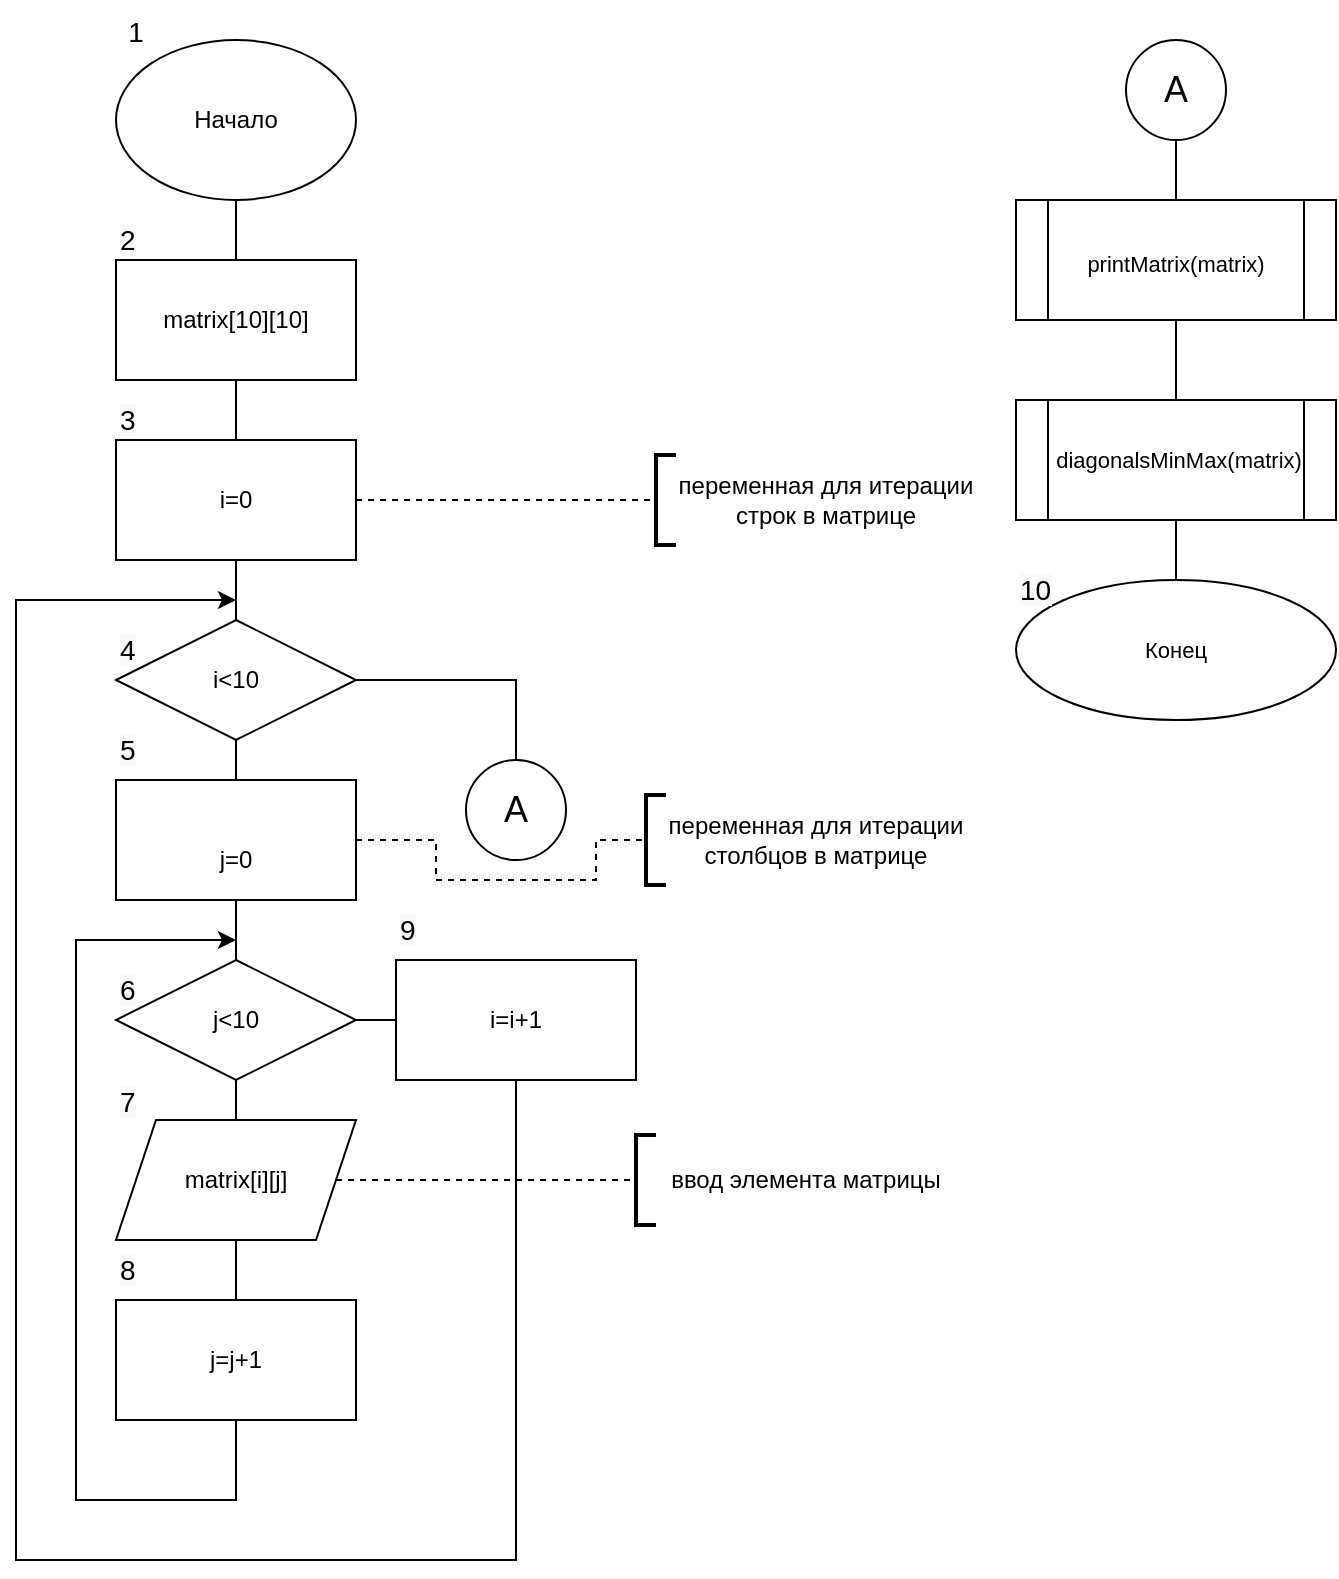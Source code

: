 <mxfile version="20.4.0" type="github" pages="3">
  <diagram id="1MXxQR1t4KhzLeFRlPVY" name="Page-1">
    <mxGraphModel dx="1038" dy="1716" grid="1" gridSize="10" guides="1" tooltips="1" connect="1" arrows="1" fold="1" page="1" pageScale="1" pageWidth="827" pageHeight="1169" math="0" shadow="0">
      <root>
        <mxCell id="0" />
        <mxCell id="1" parent="0" />
        <mxCell id="CyKZug_eMl7w6Z1lYdCM-4" value="Начало" style="ellipse;whiteSpace=wrap;html=1;" parent="1" vertex="1">
          <mxGeometry x="80" y="-1120" width="120" height="80" as="geometry" />
        </mxCell>
        <mxCell id="CyKZug_eMl7w6Z1lYdCM-5" value="" style="rounded=0;whiteSpace=wrap;html=1;" parent="1" vertex="1">
          <mxGeometry x="80" y="-1010" width="120" height="60" as="geometry" />
        </mxCell>
        <mxCell id="CyKZug_eMl7w6Z1lYdCM-8" value="" style="endArrow=none;html=1;rounded=0;exitX=0.5;exitY=0;exitDx=0;exitDy=0;entryX=0.5;entryY=1;entryDx=0;entryDy=0;" parent="1" source="CyKZug_eMl7w6Z1lYdCM-5" target="CyKZug_eMl7w6Z1lYdCM-4" edge="1">
          <mxGeometry width="50" height="50" relative="1" as="geometry">
            <mxPoint x="390" y="-940" as="sourcePoint" />
            <mxPoint x="440" y="-990" as="targetPoint" />
          </mxGeometry>
        </mxCell>
        <mxCell id="CyKZug_eMl7w6Z1lYdCM-10" value="matrix[10][10]" style="text;html=1;strokeColor=none;fillColor=none;align=center;verticalAlign=middle;whiteSpace=wrap;rounded=0;" parent="1" vertex="1">
          <mxGeometry x="100" y="-995" width="80" height="30" as="geometry" />
        </mxCell>
        <mxCell id="CyKZug_eMl7w6Z1lYdCM-11" value="" style="rounded=0;whiteSpace=wrap;html=1;" parent="1" vertex="1">
          <mxGeometry x="80" y="-920" width="120" height="60" as="geometry" />
        </mxCell>
        <mxCell id="CyKZug_eMl7w6Z1lYdCM-13" value="i=0" style="text;html=1;strokeColor=none;fillColor=none;align=center;verticalAlign=middle;whiteSpace=wrap;rounded=0;" parent="1" vertex="1">
          <mxGeometry x="110" y="-905" width="60" height="30" as="geometry" />
        </mxCell>
        <mxCell id="CyKZug_eMl7w6Z1lYdCM-14" value="" style="rounded=0;whiteSpace=wrap;html=1;" parent="1" vertex="1">
          <mxGeometry x="80" y="-750" width="120" height="60" as="geometry" />
        </mxCell>
        <mxCell id="CyKZug_eMl7w6Z1lYdCM-15" value="j=0" style="text;html=1;strokeColor=none;fillColor=none;align=center;verticalAlign=middle;whiteSpace=wrap;rounded=0;" parent="1" vertex="1">
          <mxGeometry x="110" y="-725" width="60" height="30" as="geometry" />
        </mxCell>
        <mxCell id="CyKZug_eMl7w6Z1lYdCM-16" value="i&amp;lt;10" style="rhombus;whiteSpace=wrap;html=1;" parent="1" vertex="1">
          <mxGeometry x="80" y="-830" width="120" height="60" as="geometry" />
        </mxCell>
        <mxCell id="CyKZug_eMl7w6Z1lYdCM-18" value="" style="endArrow=none;html=1;rounded=0;entryX=0.5;entryY=1;entryDx=0;entryDy=0;exitX=0.5;exitY=0;exitDx=0;exitDy=0;" parent="1" source="CyKZug_eMl7w6Z1lYdCM-14" target="CyKZug_eMl7w6Z1lYdCM-16" edge="1">
          <mxGeometry width="50" height="50" relative="1" as="geometry">
            <mxPoint x="390" y="-750" as="sourcePoint" />
            <mxPoint x="440" y="-800" as="targetPoint" />
          </mxGeometry>
        </mxCell>
        <mxCell id="CyKZug_eMl7w6Z1lYdCM-19" value="" style="endArrow=none;html=1;rounded=0;exitX=0.5;exitY=0;exitDx=0;exitDy=0;entryX=0.5;entryY=1;entryDx=0;entryDy=0;" parent="1" source="CyKZug_eMl7w6Z1lYdCM-16" target="CyKZug_eMl7w6Z1lYdCM-11" edge="1">
          <mxGeometry width="50" height="50" relative="1" as="geometry">
            <mxPoint x="390" y="-750" as="sourcePoint" />
            <mxPoint x="440" y="-800" as="targetPoint" />
          </mxGeometry>
        </mxCell>
        <mxCell id="CyKZug_eMl7w6Z1lYdCM-20" value="" style="endArrow=none;html=1;rounded=0;exitX=0.5;exitY=0;exitDx=0;exitDy=0;entryX=0.5;entryY=1;entryDx=0;entryDy=0;" parent="1" source="CyKZug_eMl7w6Z1lYdCM-11" target="CyKZug_eMl7w6Z1lYdCM-5" edge="1">
          <mxGeometry width="50" height="50" relative="1" as="geometry">
            <mxPoint x="390" y="-750" as="sourcePoint" />
            <mxPoint x="440" y="-800" as="targetPoint" />
          </mxGeometry>
        </mxCell>
        <mxCell id="CyKZug_eMl7w6Z1lYdCM-21" value="j&amp;lt;10" style="rhombus;whiteSpace=wrap;html=1;" parent="1" vertex="1">
          <mxGeometry x="80" y="-660" width="120" height="60" as="geometry" />
        </mxCell>
        <mxCell id="CyKZug_eMl7w6Z1lYdCM-22" value="matrix[i][j]" style="shape=parallelogram;perimeter=parallelogramPerimeter;whiteSpace=wrap;html=1;fixedSize=1;" parent="1" vertex="1">
          <mxGeometry x="80" y="-580" width="120" height="60" as="geometry" />
        </mxCell>
        <mxCell id="CyKZug_eMl7w6Z1lYdCM-34" style="edgeStyle=none;rounded=0;orthogonalLoop=1;jettySize=auto;html=1;exitX=0.5;exitY=1;exitDx=0;exitDy=0;" parent="1" source="CyKZug_eMl7w6Z1lYdCM-23" edge="1">
          <mxGeometry relative="1" as="geometry">
            <mxPoint x="140" y="-670" as="targetPoint" />
            <Array as="points">
              <mxPoint x="140" y="-390" />
              <mxPoint x="60" y="-390" />
              <mxPoint x="60" y="-670" />
            </Array>
          </mxGeometry>
        </mxCell>
        <mxCell id="CyKZug_eMl7w6Z1lYdCM-23" value="j=j+1" style="rounded=0;whiteSpace=wrap;html=1;" parent="1" vertex="1">
          <mxGeometry x="80" y="-490" width="120" height="60" as="geometry" />
        </mxCell>
        <mxCell id="CyKZug_eMl7w6Z1lYdCM-37" style="edgeStyle=none;rounded=0;orthogonalLoop=1;jettySize=auto;html=1;exitX=0.5;exitY=1;exitDx=0;exitDy=0;" parent="1" source="CyKZug_eMl7w6Z1lYdCM-24" edge="1">
          <mxGeometry relative="1" as="geometry">
            <mxPoint x="140" y="-840" as="targetPoint" />
            <Array as="points">
              <mxPoint x="280" y="-360" />
              <mxPoint x="30" y="-360" />
              <mxPoint x="30" y="-840" />
            </Array>
          </mxGeometry>
        </mxCell>
        <mxCell id="CyKZug_eMl7w6Z1lYdCM-24" value="i=i+1" style="rounded=0;whiteSpace=wrap;html=1;" parent="1" vertex="1">
          <mxGeometry x="220" y="-660" width="120" height="60" as="geometry" />
        </mxCell>
        <mxCell id="CyKZug_eMl7w6Z1lYdCM-28" value="" style="endArrow=none;html=1;rounded=0;exitX=0.5;exitY=1;exitDx=0;exitDy=0;entryX=0.5;entryY=0;entryDx=0;entryDy=0;" parent="1" source="CyKZug_eMl7w6Z1lYdCM-21" target="CyKZug_eMl7w6Z1lYdCM-22" edge="1">
          <mxGeometry width="50" height="50" relative="1" as="geometry">
            <mxPoint x="390" y="-510" as="sourcePoint" />
            <mxPoint x="440" y="-560" as="targetPoint" />
          </mxGeometry>
        </mxCell>
        <mxCell id="CyKZug_eMl7w6Z1lYdCM-30" value="" style="endArrow=none;html=1;rounded=0;exitX=0.5;exitY=1;exitDx=0;exitDy=0;entryX=0.5;entryY=0;entryDx=0;entryDy=0;" parent="1" source="CyKZug_eMl7w6Z1lYdCM-22" target="CyKZug_eMl7w6Z1lYdCM-23" edge="1">
          <mxGeometry width="50" height="50" relative="1" as="geometry">
            <mxPoint x="390" y="-510" as="sourcePoint" />
            <mxPoint x="440" y="-560" as="targetPoint" />
          </mxGeometry>
        </mxCell>
        <mxCell id="CyKZug_eMl7w6Z1lYdCM-35" value="" style="endArrow=none;html=1;rounded=0;exitX=0.5;exitY=0;exitDx=0;exitDy=0;entryX=0.5;entryY=1;entryDx=0;entryDy=0;" parent="1" source="CyKZug_eMl7w6Z1lYdCM-21" target="CyKZug_eMl7w6Z1lYdCM-14" edge="1">
          <mxGeometry width="50" height="50" relative="1" as="geometry">
            <mxPoint x="390" y="-510" as="sourcePoint" />
            <mxPoint x="440" y="-560" as="targetPoint" />
          </mxGeometry>
        </mxCell>
        <mxCell id="CyKZug_eMl7w6Z1lYdCM-36" value="" style="endArrow=none;html=1;rounded=0;exitX=1;exitY=0.5;exitDx=0;exitDy=0;entryX=0;entryY=0.5;entryDx=0;entryDy=0;" parent="1" source="CyKZug_eMl7w6Z1lYdCM-21" target="CyKZug_eMl7w6Z1lYdCM-24" edge="1">
          <mxGeometry width="50" height="50" relative="1" as="geometry">
            <mxPoint x="390" y="-610" as="sourcePoint" />
            <mxPoint x="440" y="-660" as="targetPoint" />
          </mxGeometry>
        </mxCell>
        <mxCell id="CyKZug_eMl7w6Z1lYdCM-38" value="" style="endArrow=none;html=1;rounded=0;exitX=1;exitY=0.5;exitDx=0;exitDy=0;entryX=0.5;entryY=0;entryDx=0;entryDy=0;" parent="1" source="CyKZug_eMl7w6Z1lYdCM-16" edge="1">
          <mxGeometry width="50" height="50" relative="1" as="geometry">
            <mxPoint x="390" y="-710" as="sourcePoint" />
            <mxPoint x="280" y="-760" as="targetPoint" />
            <Array as="points">
              <mxPoint x="280" y="-800" />
            </Array>
          </mxGeometry>
        </mxCell>
        <mxCell id="CyKZug_eMl7w6Z1lYdCM-41" value="&lt;font style=&quot;font-size: 11px;&quot;&gt;printMatrix(matrix)&lt;/font&gt;" style="shape=process;whiteSpace=wrap;html=1;backgroundOutline=1;fontSize=18;" parent="1" vertex="1">
          <mxGeometry x="530" y="-1040" width="160" height="60" as="geometry" />
        </mxCell>
        <mxCell id="CyKZug_eMl7w6Z1lYdCM-42" value="&amp;nbsp;diagonalsMinMax(matrix)" style="shape=process;whiteSpace=wrap;html=1;backgroundOutline=1;fontSize=11;" parent="1" vertex="1">
          <mxGeometry x="530" y="-940" width="160" height="60" as="geometry" />
        </mxCell>
        <mxCell id="CyKZug_eMl7w6Z1lYdCM-44" value="" style="endArrow=none;html=1;rounded=0;fontSize=11;exitX=0.5;exitY=1;exitDx=0;exitDy=0;entryX=0.5;entryY=0;entryDx=0;entryDy=0;" parent="1" target="CyKZug_eMl7w6Z1lYdCM-41" edge="1">
          <mxGeometry width="50" height="50" relative="1" as="geometry">
            <mxPoint x="610" y="-1070" as="sourcePoint" />
            <mxPoint x="550" y="-890" as="targetPoint" />
          </mxGeometry>
        </mxCell>
        <mxCell id="CyKZug_eMl7w6Z1lYdCM-45" value="" style="endArrow=none;html=1;rounded=0;fontSize=11;entryX=0.5;entryY=1;entryDx=0;entryDy=0;exitX=0.5;exitY=0;exitDx=0;exitDy=0;" parent="1" source="CyKZug_eMl7w6Z1lYdCM-42" target="CyKZug_eMl7w6Z1lYdCM-41" edge="1">
          <mxGeometry width="50" height="50" relative="1" as="geometry">
            <mxPoint x="500" y="-840" as="sourcePoint" />
            <mxPoint x="550" y="-890" as="targetPoint" />
          </mxGeometry>
        </mxCell>
        <mxCell id="CyKZug_eMl7w6Z1lYdCM-46" value="&lt;font style=&quot;font-size: 11px;&quot;&gt;Конец&lt;/font&gt;" style="ellipse;whiteSpace=wrap;html=1;fontSize=11;" parent="1" vertex="1">
          <mxGeometry x="530" y="-850" width="160" height="70" as="geometry" />
        </mxCell>
        <mxCell id="CyKZug_eMl7w6Z1lYdCM-47" value="" style="endArrow=none;html=1;rounded=0;fontSize=11;exitX=0.5;exitY=0;exitDx=0;exitDy=0;entryX=0.5;entryY=1;entryDx=0;entryDy=0;" parent="1" source="CyKZug_eMl7w6Z1lYdCM-46" target="CyKZug_eMl7w6Z1lYdCM-42" edge="1">
          <mxGeometry width="50" height="50" relative="1" as="geometry">
            <mxPoint x="500" y="-840" as="sourcePoint" />
            <mxPoint x="550" y="-890" as="targetPoint" />
          </mxGeometry>
        </mxCell>
        <mxCell id="tGJoKNRGr2ELQhd_dKFW-1" value="&lt;span style=&quot;font-size: 14px;&quot;&gt;1&lt;/span&gt;" style="text;html=1;strokeColor=none;fillColor=none;align=center;verticalAlign=middle;whiteSpace=wrap;rounded=0;fontSize=18;" parent="1" vertex="1">
          <mxGeometry x="60" y="-1140" width="60" height="30" as="geometry" />
        </mxCell>
        <mxCell id="tGJoKNRGr2ELQhd_dKFW-2" value="&lt;span style=&quot;color: rgb(0, 0, 0); font-family: Helvetica; font-size: 14px; font-style: normal; font-variant-ligatures: normal; font-variant-caps: normal; font-weight: 400; letter-spacing: normal; orphans: 2; text-align: center; text-indent: 0px; text-transform: none; widows: 2; word-spacing: 0px; -webkit-text-stroke-width: 0px; background-color: rgb(248, 249, 250); text-decoration-thickness: initial; text-decoration-style: initial; text-decoration-color: initial; float: none; display: inline !important;&quot;&gt;2&lt;/span&gt;" style="text;whiteSpace=wrap;html=1;fontSize=14;" parent="1" vertex="1">
          <mxGeometry x="80" y="-1035" width="40" height="40" as="geometry" />
        </mxCell>
        <mxCell id="tGJoKNRGr2ELQhd_dKFW-3" value="&lt;span style=&quot;color: rgb(0, 0, 0); font-family: Helvetica; font-size: 14px; font-style: normal; font-variant-ligatures: normal; font-variant-caps: normal; font-weight: 400; letter-spacing: normal; orphans: 2; text-align: center; text-indent: 0px; text-transform: none; widows: 2; word-spacing: 0px; -webkit-text-stroke-width: 0px; background-color: rgb(248, 249, 250); text-decoration-thickness: initial; text-decoration-style: initial; text-decoration-color: initial; float: none; display: inline !important;&quot;&gt;3&lt;/span&gt;" style="text;whiteSpace=wrap;html=1;fontSize=14;" parent="1" vertex="1">
          <mxGeometry x="80" y="-945" width="40" height="40" as="geometry" />
        </mxCell>
        <mxCell id="tGJoKNRGr2ELQhd_dKFW-4" value="&lt;span style=&quot;color: rgb(0, 0, 0); font-family: Helvetica; font-size: 14px; font-style: normal; font-variant-ligatures: normal; font-variant-caps: normal; font-weight: 400; letter-spacing: normal; orphans: 2; text-align: center; text-indent: 0px; text-transform: none; widows: 2; word-spacing: 0px; -webkit-text-stroke-width: 0px; background-color: rgb(248, 249, 250); text-decoration-thickness: initial; text-decoration-style: initial; text-decoration-color: initial; float: none; display: inline !important;&quot;&gt;4&lt;/span&gt;" style="text;whiteSpace=wrap;html=1;fontSize=14;" parent="1" vertex="1">
          <mxGeometry x="80" y="-830" width="40" height="40" as="geometry" />
        </mxCell>
        <mxCell id="tGJoKNRGr2ELQhd_dKFW-5" value="&lt;span style=&quot;color: rgb(0, 0, 0); font-family: Helvetica; font-size: 14px; font-style: normal; font-variant-ligatures: normal; font-variant-caps: normal; font-weight: 400; letter-spacing: normal; orphans: 2; text-align: center; text-indent: 0px; text-transform: none; widows: 2; word-spacing: 0px; -webkit-text-stroke-width: 0px; background-color: rgb(248, 249, 250); text-decoration-thickness: initial; text-decoration-style: initial; text-decoration-color: initial; float: none; display: inline !important;&quot;&gt;5&lt;/span&gt;" style="text;whiteSpace=wrap;html=1;fontSize=14;" parent="1" vertex="1">
          <mxGeometry x="80" y="-780" width="40" height="40" as="geometry" />
        </mxCell>
        <mxCell id="tGJoKNRGr2ELQhd_dKFW-6" value="&lt;span style=&quot;color: rgb(0, 0, 0); font-family: Helvetica; font-size: 14px; font-style: normal; font-variant-ligatures: normal; font-variant-caps: normal; font-weight: 400; letter-spacing: normal; orphans: 2; text-align: center; text-indent: 0px; text-transform: none; widows: 2; word-spacing: 0px; -webkit-text-stroke-width: 0px; background-color: rgb(248, 249, 250); text-decoration-thickness: initial; text-decoration-style: initial; text-decoration-color: initial; float: none; display: inline !important;&quot;&gt;6&lt;/span&gt;" style="text;whiteSpace=wrap;html=1;fontSize=14;" parent="1" vertex="1">
          <mxGeometry x="80" y="-660" width="40" height="40" as="geometry" />
        </mxCell>
        <mxCell id="tGJoKNRGr2ELQhd_dKFW-7" value="&lt;span style=&quot;color: rgb(0, 0, 0); font-family: Helvetica; font-size: 14px; font-style: normal; font-variant-ligatures: normal; font-variant-caps: normal; font-weight: 400; letter-spacing: normal; orphans: 2; text-align: center; text-indent: 0px; text-transform: none; widows: 2; word-spacing: 0px; -webkit-text-stroke-width: 0px; background-color: rgb(248, 249, 250); text-decoration-thickness: initial; text-decoration-style: initial; text-decoration-color: initial; float: none; display: inline !important;&quot;&gt;7&lt;/span&gt;" style="text;whiteSpace=wrap;html=1;fontSize=14;" parent="1" vertex="1">
          <mxGeometry x="80" y="-604" width="40" height="40" as="geometry" />
        </mxCell>
        <mxCell id="tGJoKNRGr2ELQhd_dKFW-8" value="&lt;span style=&quot;color: rgb(0, 0, 0); font-family: Helvetica; font-size: 14px; font-style: normal; font-variant-ligatures: normal; font-variant-caps: normal; font-weight: 400; letter-spacing: normal; orphans: 2; text-align: center; text-indent: 0px; text-transform: none; widows: 2; word-spacing: 0px; -webkit-text-stroke-width: 0px; background-color: rgb(248, 249, 250); text-decoration-thickness: initial; text-decoration-style: initial; text-decoration-color: initial; float: none; display: inline !important;&quot;&gt;8&lt;/span&gt;" style="text;whiteSpace=wrap;html=1;fontSize=14;" parent="1" vertex="1">
          <mxGeometry x="80" y="-520" width="40" height="40" as="geometry" />
        </mxCell>
        <mxCell id="tGJoKNRGr2ELQhd_dKFW-10" value="&lt;span style=&quot;color: rgb(0, 0, 0); font-family: Helvetica; font-size: 14px; font-style: normal; font-variant-ligatures: normal; font-variant-caps: normal; font-weight: 400; letter-spacing: normal; orphans: 2; text-align: center; text-indent: 0px; text-transform: none; widows: 2; word-spacing: 0px; -webkit-text-stroke-width: 0px; background-color: rgb(248, 249, 250); text-decoration-thickness: initial; text-decoration-style: initial; text-decoration-color: initial; float: none; display: inline !important;&quot;&gt;9&lt;/span&gt;" style="text;whiteSpace=wrap;html=1;fontSize=14;" parent="1" vertex="1">
          <mxGeometry x="220" y="-690" width="40" height="40" as="geometry" />
        </mxCell>
        <mxCell id="tGJoKNRGr2ELQhd_dKFW-13" value="&lt;span style=&quot;color: rgb(0, 0, 0); font-family: Helvetica; font-size: 14px; font-style: normal; font-variant-ligatures: normal; font-variant-caps: normal; font-weight: 400; letter-spacing: normal; orphans: 2; text-align: center; text-indent: 0px; text-transform: none; widows: 2; word-spacing: 0px; -webkit-text-stroke-width: 0px; background-color: rgb(248, 249, 250); text-decoration-thickness: initial; text-decoration-style: initial; text-decoration-color: initial; float: none; display: inline !important;&quot;&gt;10&lt;/span&gt;" style="text;whiteSpace=wrap;html=1;fontSize=14;" parent="1" vertex="1">
          <mxGeometry x="530" y="-860" width="40" height="40" as="geometry" />
        </mxCell>
        <mxCell id="ByIY474zOrlTt50xJc5P-1" value="&lt;font style=&quot;font-size: 18px;&quot;&gt;A&lt;/font&gt;" style="ellipse;whiteSpace=wrap;html=1;aspect=fixed;" parent="1" vertex="1">
          <mxGeometry x="255" y="-760" width="50" height="50" as="geometry" />
        </mxCell>
        <mxCell id="ByIY474zOrlTt50xJc5P-2" value="&lt;font style=&quot;font-size: 18px;&quot;&gt;A&lt;/font&gt;" style="ellipse;whiteSpace=wrap;html=1;aspect=fixed;" parent="1" vertex="1">
          <mxGeometry x="585" y="-1120" width="50" height="50" as="geometry" />
        </mxCell>
        <mxCell id="nHeTDezRMS8V3iF8tW6m-2" value="" style="endArrow=none;dashed=1;html=1;rounded=0;exitX=1;exitY=0.5;exitDx=0;exitDy=0;entryX=0;entryY=0.5;entryDx=0;entryDy=0;entryPerimeter=0;" edge="1" parent="1" source="CyKZug_eMl7w6Z1lYdCM-11" target="nHeTDezRMS8V3iF8tW6m-3">
          <mxGeometry width="50" height="50" relative="1" as="geometry">
            <mxPoint x="420" y="-760" as="sourcePoint" />
            <mxPoint x="260" y="-890" as="targetPoint" />
          </mxGeometry>
        </mxCell>
        <mxCell id="nHeTDezRMS8V3iF8tW6m-3" value="" style="strokeWidth=2;html=1;shape=mxgraph.flowchart.annotation_1;align=left;pointerEvents=1;" vertex="1" parent="1">
          <mxGeometry x="350" y="-912.5" width="10" height="45" as="geometry" />
        </mxCell>
        <mxCell id="nHeTDezRMS8V3iF8tW6m-12" value="переменная для итерации строк в матрице" style="text;html=1;strokeColor=none;fillColor=none;align=center;verticalAlign=middle;whiteSpace=wrap;rounded=0;" vertex="1" parent="1">
          <mxGeometry x="350" y="-905" width="170" height="30" as="geometry" />
        </mxCell>
        <mxCell id="nHeTDezRMS8V3iF8tW6m-13" value="" style="endArrow=none;dashed=1;html=1;rounded=0;entryX=0;entryY=0.5;entryDx=0;entryDy=0;entryPerimeter=0;" edge="1" parent="1" target="nHeTDezRMS8V3iF8tW6m-14">
          <mxGeometry width="50" height="50" relative="1" as="geometry">
            <mxPoint x="200" y="-720" as="sourcePoint" />
            <mxPoint x="255" y="-720" as="targetPoint" />
            <Array as="points">
              <mxPoint x="240" y="-720" />
              <mxPoint x="240" y="-700" />
              <mxPoint x="300" y="-700" />
              <mxPoint x="320" y="-700" />
              <mxPoint x="320" y="-720" />
            </Array>
          </mxGeometry>
        </mxCell>
        <mxCell id="nHeTDezRMS8V3iF8tW6m-14" value="" style="strokeWidth=2;html=1;shape=mxgraph.flowchart.annotation_1;align=left;pointerEvents=1;" vertex="1" parent="1">
          <mxGeometry x="345" y="-742.5" width="10" height="45" as="geometry" />
        </mxCell>
        <mxCell id="nHeTDezRMS8V3iF8tW6m-15" value="переменная для итерации столбцов в матрице" style="text;html=1;strokeColor=none;fillColor=none;align=center;verticalAlign=middle;whiteSpace=wrap;rounded=0;" vertex="1" parent="1">
          <mxGeometry x="345" y="-735" width="170" height="30" as="geometry" />
        </mxCell>
        <mxCell id="nHeTDezRMS8V3iF8tW6m-16" value="" style="endArrow=none;dashed=1;html=1;rounded=0;exitX=1;exitY=0.5;exitDx=0;exitDy=0;entryX=0;entryY=0.5;entryDx=0;entryDy=0;entryPerimeter=0;" edge="1" parent="1" target="nHeTDezRMS8V3iF8tW6m-17">
          <mxGeometry width="50" height="50" relative="1" as="geometry">
            <mxPoint x="190" y="-550" as="sourcePoint" />
            <mxPoint x="250" y="-550" as="targetPoint" />
          </mxGeometry>
        </mxCell>
        <mxCell id="nHeTDezRMS8V3iF8tW6m-17" value="" style="strokeWidth=2;html=1;shape=mxgraph.flowchart.annotation_1;align=left;pointerEvents=1;" vertex="1" parent="1">
          <mxGeometry x="340" y="-572.5" width="10" height="45" as="geometry" />
        </mxCell>
        <mxCell id="nHeTDezRMS8V3iF8tW6m-18" value="ввод элемента матрицы" style="text;html=1;strokeColor=none;fillColor=none;align=center;verticalAlign=middle;whiteSpace=wrap;rounded=0;" vertex="1" parent="1">
          <mxGeometry x="340" y="-565" width="170" height="30" as="geometry" />
        </mxCell>
      </root>
    </mxGraphModel>
  </diagram>
  <diagram id="YRttyqy2Ba4MNuOloOUo" name="Page-2">
    <mxGraphModel dx="1038" dy="1716" grid="1" gridSize="10" guides="1" tooltips="1" connect="1" arrows="1" fold="1" page="1" pageScale="1" pageWidth="827" pageHeight="1169" math="0" shadow="0">
      <root>
        <mxCell id="0" />
        <mxCell id="1" parent="0" />
        <mxCell id="Y5o_uo8ENSqjdG4YeVco-1" value="" style="rounded=0;whiteSpace=wrap;html=1;" parent="1" vertex="1">
          <mxGeometry x="240" y="-920" width="160" height="60" as="geometry" />
        </mxCell>
        <mxCell id="Y5o_uo8ENSqjdG4YeVco-2" value="i=0" style="text;html=1;strokeColor=none;fillColor=none;align=center;verticalAlign=middle;whiteSpace=wrap;rounded=0;" parent="1" vertex="1">
          <mxGeometry x="290" y="-905" width="60" height="30" as="geometry" />
        </mxCell>
        <mxCell id="Y5o_uo8ENSqjdG4YeVco-3" value="" style="rounded=0;whiteSpace=wrap;html=1;" parent="1" vertex="1">
          <mxGeometry x="240" y="-740" width="160" height="60" as="geometry" />
        </mxCell>
        <mxCell id="Y5o_uo8ENSqjdG4YeVco-4" value="j=0" style="text;html=1;strokeColor=none;fillColor=none;align=center;verticalAlign=middle;whiteSpace=wrap;rounded=0;" parent="1" vertex="1">
          <mxGeometry x="290" y="-715" width="60" height="30" as="geometry" />
        </mxCell>
        <mxCell id="Y5o_uo8ENSqjdG4YeVco-5" value="i&amp;lt;10" style="rhombus;whiteSpace=wrap;html=1;" parent="1" vertex="1">
          <mxGeometry x="240" y="-820" width="160" height="60" as="geometry" />
        </mxCell>
        <mxCell id="Y5o_uo8ENSqjdG4YeVco-6" value="" style="endArrow=none;html=1;rounded=0;entryX=0.5;entryY=1;entryDx=0;entryDy=0;exitX=0.5;exitY=0;exitDx=0;exitDy=0;" parent="1" source="Y5o_uo8ENSqjdG4YeVco-3" target="Y5o_uo8ENSqjdG4YeVco-5" edge="1">
          <mxGeometry width="50" height="50" relative="1" as="geometry">
            <mxPoint x="570" y="-740" as="sourcePoint" />
            <mxPoint x="620" y="-790" as="targetPoint" />
          </mxGeometry>
        </mxCell>
        <mxCell id="Y5o_uo8ENSqjdG4YeVco-7" value="" style="endArrow=none;html=1;rounded=0;exitX=0.5;exitY=0;exitDx=0;exitDy=0;entryX=0.5;entryY=1;entryDx=0;entryDy=0;" parent="1" source="Y5o_uo8ENSqjdG4YeVco-5" target="Y5o_uo8ENSqjdG4YeVco-1" edge="1">
          <mxGeometry width="50" height="50" relative="1" as="geometry">
            <mxPoint x="570" y="-740" as="sourcePoint" />
            <mxPoint x="620" y="-790" as="targetPoint" />
          </mxGeometry>
        </mxCell>
        <mxCell id="Y5o_uo8ENSqjdG4YeVco-8" value="j&amp;lt;10" style="rhombus;whiteSpace=wrap;html=1;" parent="1" vertex="1">
          <mxGeometry x="240" y="-650" width="160" height="60" as="geometry" />
        </mxCell>
        <mxCell id="Y5o_uo8ENSqjdG4YeVco-9" value="matrix[i][j]" style="shape=parallelogram;perimeter=parallelogramPerimeter;whiteSpace=wrap;html=1;fixedSize=1;" parent="1" vertex="1">
          <mxGeometry x="240" y="-570" width="160" height="60" as="geometry" />
        </mxCell>
        <mxCell id="Y5o_uo8ENSqjdG4YeVco-10" style="edgeStyle=none;rounded=0;orthogonalLoop=1;jettySize=auto;html=1;exitX=0.5;exitY=1;exitDx=0;exitDy=0;" parent="1" source="Y5o_uo8ENSqjdG4YeVco-11" edge="1">
          <mxGeometry relative="1" as="geometry">
            <mxPoint x="320" y="-660" as="targetPoint" />
            <Array as="points">
              <mxPoint x="320" y="-390" />
              <mxPoint x="220" y="-390" />
              <mxPoint x="220" y="-660" />
            </Array>
          </mxGeometry>
        </mxCell>
        <mxCell id="Y5o_uo8ENSqjdG4YeVco-11" value="j=j+1" style="rounded=0;whiteSpace=wrap;html=1;" parent="1" vertex="1">
          <mxGeometry x="240" y="-480" width="160" height="60" as="geometry" />
        </mxCell>
        <mxCell id="Y5o_uo8ENSqjdG4YeVco-12" style="edgeStyle=none;rounded=0;orthogonalLoop=1;jettySize=auto;html=1;exitX=0.5;exitY=1;exitDx=0;exitDy=0;" parent="1" source="Y5o_uo8ENSqjdG4YeVco-13" edge="1">
          <mxGeometry relative="1" as="geometry">
            <mxPoint x="320" y="-830" as="targetPoint" />
            <Array as="points">
              <mxPoint x="500" y="-370" />
              <mxPoint x="200" y="-370" />
              <mxPoint x="200" y="-830" />
            </Array>
          </mxGeometry>
        </mxCell>
        <mxCell id="Y5o_uo8ENSqjdG4YeVco-13" value="i=i+1" style="rounded=0;whiteSpace=wrap;html=1;" parent="1" vertex="1">
          <mxGeometry x="420" y="-650" width="160" height="60" as="geometry" />
        </mxCell>
        <mxCell id="Y5o_uo8ENSqjdG4YeVco-14" value="" style="endArrow=none;html=1;rounded=0;exitX=0.5;exitY=1;exitDx=0;exitDy=0;entryX=0.5;entryY=0;entryDx=0;entryDy=0;" parent="1" source="Y5o_uo8ENSqjdG4YeVco-8" target="Y5o_uo8ENSqjdG4YeVco-9" edge="1">
          <mxGeometry width="50" height="50" relative="1" as="geometry">
            <mxPoint x="570" y="-500" as="sourcePoint" />
            <mxPoint x="620" y="-550" as="targetPoint" />
          </mxGeometry>
        </mxCell>
        <mxCell id="Y5o_uo8ENSqjdG4YeVco-15" value="" style="endArrow=none;html=1;rounded=0;exitX=0.5;exitY=1;exitDx=0;exitDy=0;entryX=0.5;entryY=0;entryDx=0;entryDy=0;" parent="1" source="Y5o_uo8ENSqjdG4YeVco-9" target="Y5o_uo8ENSqjdG4YeVco-11" edge="1">
          <mxGeometry width="50" height="50" relative="1" as="geometry">
            <mxPoint x="570" y="-500" as="sourcePoint" />
            <mxPoint x="620" y="-550" as="targetPoint" />
          </mxGeometry>
        </mxCell>
        <mxCell id="Y5o_uo8ENSqjdG4YeVco-16" value="" style="endArrow=none;html=1;rounded=0;exitX=0.5;exitY=0;exitDx=0;exitDy=0;entryX=0.5;entryY=1;entryDx=0;entryDy=0;" parent="1" source="Y5o_uo8ENSqjdG4YeVco-8" target="Y5o_uo8ENSqjdG4YeVco-3" edge="1">
          <mxGeometry width="50" height="50" relative="1" as="geometry">
            <mxPoint x="570" y="-500" as="sourcePoint" />
            <mxPoint x="620" y="-550" as="targetPoint" />
          </mxGeometry>
        </mxCell>
        <mxCell id="Y5o_uo8ENSqjdG4YeVco-17" value="" style="endArrow=none;html=1;rounded=0;exitX=1;exitY=0.5;exitDx=0;exitDy=0;entryX=0;entryY=0.5;entryDx=0;entryDy=0;" parent="1" source="Y5o_uo8ENSqjdG4YeVco-8" target="Y5o_uo8ENSqjdG4YeVco-13" edge="1">
          <mxGeometry width="50" height="50" relative="1" as="geometry">
            <mxPoint x="570" y="-600" as="sourcePoint" />
            <mxPoint x="620" y="-650" as="targetPoint" />
          </mxGeometry>
        </mxCell>
        <mxCell id="Y5o_uo8ENSqjdG4YeVco-18" value="" style="endArrow=none;html=1;rounded=0;exitX=1;exitY=0.5;exitDx=0;exitDy=0;" parent="1" source="Y5o_uo8ENSqjdG4YeVco-5" edge="1">
          <mxGeometry width="50" height="50" relative="1" as="geometry">
            <mxPoint x="570" y="-700" as="sourcePoint" />
            <mxPoint x="500" y="-760" as="targetPoint" />
            <Array as="points">
              <mxPoint x="500" y="-790" />
            </Array>
          </mxGeometry>
        </mxCell>
        <mxCell id="Mac2xJaLCtgPkS7XNPWy-1" value="printMatrix(int matrix[10][10])" style="ellipse;whiteSpace=wrap;html=1;fontSize=11;" parent="1" vertex="1">
          <mxGeometry x="240" y="-1010" width="160" height="70" as="geometry" />
        </mxCell>
        <mxCell id="Mac2xJaLCtgPkS7XNPWy-3" value="Конец" style="ellipse;whiteSpace=wrap;html=1;fontSize=11;" parent="1" vertex="1">
          <mxGeometry x="420" y="-760" width="160" height="70" as="geometry" />
        </mxCell>
        <mxCell id="Mac2xJaLCtgPkS7XNPWy-4" value="" style="endArrow=none;html=1;rounded=0;fontSize=11;entryX=0.5;entryY=1;entryDx=0;entryDy=0;exitX=0.5;exitY=0;exitDx=0;exitDy=0;" parent="1" source="Y5o_uo8ENSqjdG4YeVco-1" target="Mac2xJaLCtgPkS7XNPWy-1" edge="1">
          <mxGeometry width="50" height="50" relative="1" as="geometry">
            <mxPoint x="90" y="-900" as="sourcePoint" />
            <mxPoint x="140" y="-950" as="targetPoint" />
          </mxGeometry>
        </mxCell>
        <mxCell id="3DoI-zRPFKKXqYBMyMtr-1" value="&lt;div style=&quot;text-align: center;&quot;&gt;&lt;span style=&quot;background-color: initial;&quot;&gt;11&lt;/span&gt;&lt;/div&gt;" style="text;whiteSpace=wrap;html=1;fontSize=14;" parent="1" vertex="1">
          <mxGeometry x="240" y="-945" width="80" height="40" as="geometry" />
        </mxCell>
        <mxCell id="lsn80cibgsQnazsczWAg-1" value="&lt;span style=&quot;color: rgb(0, 0, 0); font-family: Helvetica; font-size: 14px; font-style: normal; font-variant-ligatures: normal; font-variant-caps: normal; font-weight: 400; letter-spacing: normal; orphans: 2; text-align: center; text-indent: 0px; text-transform: none; widows: 2; word-spacing: 0px; -webkit-text-stroke-width: 0px; background-color: rgb(248, 249, 250); text-decoration-thickness: initial; text-decoration-style: initial; text-decoration-color: initial; float: none; display: inline !important;&quot;&gt;12&lt;/span&gt;" style="text;whiteSpace=wrap;html=1;fontSize=14;" parent="1" vertex="1">
          <mxGeometry x="240" y="-820" width="40" height="40" as="geometry" />
        </mxCell>
        <mxCell id="lsn80cibgsQnazsczWAg-2" value="&lt;div style=&quot;text-align: center;&quot;&gt;13&lt;/div&gt;" style="text;whiteSpace=wrap;html=1;fontSize=14;" parent="1" vertex="1">
          <mxGeometry x="240" y="-770" width="40" height="40" as="geometry" />
        </mxCell>
        <mxCell id="lsn80cibgsQnazsczWAg-3" value="&lt;span style=&quot;color: rgb(0, 0, 0); font-family: Helvetica; font-size: 14px; font-style: normal; font-variant-ligatures: normal; font-variant-caps: normal; font-weight: 400; letter-spacing: normal; orphans: 2; text-align: center; text-indent: 0px; text-transform: none; widows: 2; word-spacing: 0px; -webkit-text-stroke-width: 0px; background-color: rgb(248, 249, 250); text-decoration-thickness: initial; text-decoration-style: initial; text-decoration-color: initial; float: none; display: inline !important;&quot;&gt;14&lt;/span&gt;" style="text;whiteSpace=wrap;html=1;fontSize=14;" parent="1" vertex="1">
          <mxGeometry x="240" y="-650" width="40" height="40" as="geometry" />
        </mxCell>
        <mxCell id="lsn80cibgsQnazsczWAg-4" value="&lt;span style=&quot;color: rgb(0, 0, 0); font-family: Helvetica; font-size: 14px; font-style: normal; font-variant-ligatures: normal; font-variant-caps: normal; font-weight: 400; letter-spacing: normal; orphans: 2; text-align: center; text-indent: 0px; text-transform: none; widows: 2; word-spacing: 0px; -webkit-text-stroke-width: 0px; background-color: rgb(248, 249, 250); text-decoration-thickness: initial; text-decoration-style: initial; text-decoration-color: initial; float: none; display: inline !important;&quot;&gt;15&lt;/span&gt;" style="text;whiteSpace=wrap;html=1;fontSize=14;" parent="1" vertex="1">
          <mxGeometry x="240" y="-590" width="40" height="40" as="geometry" />
        </mxCell>
        <mxCell id="lsn80cibgsQnazsczWAg-5" value="&lt;span style=&quot;color: rgb(0, 0, 0); font-family: Helvetica; font-size: 14px; font-style: normal; font-variant-ligatures: normal; font-variant-caps: normal; font-weight: 400; letter-spacing: normal; orphans: 2; text-align: center; text-indent: 0px; text-transform: none; widows: 2; word-spacing: 0px; -webkit-text-stroke-width: 0px; background-color: rgb(248, 249, 250); text-decoration-thickness: initial; text-decoration-style: initial; text-decoration-color: initial; float: none; display: inline !important;&quot;&gt;16&lt;/span&gt;" style="text;whiteSpace=wrap;html=1;fontSize=14;" parent="1" vertex="1">
          <mxGeometry x="240" y="-510" width="40" height="40" as="geometry" />
        </mxCell>
        <mxCell id="lsn80cibgsQnazsczWAg-6" value="&lt;span style=&quot;color: rgb(0, 0, 0); font-family: Helvetica; font-size: 14px; font-style: normal; font-variant-ligatures: normal; font-variant-caps: normal; font-weight: 400; letter-spacing: normal; orphans: 2; text-align: center; text-indent: 0px; text-transform: none; widows: 2; word-spacing: 0px; -webkit-text-stroke-width: 0px; background-color: rgb(248, 249, 250); text-decoration-thickness: initial; text-decoration-style: initial; text-decoration-color: initial; float: none; display: inline !important;&quot;&gt;17&lt;/span&gt;" style="text;whiteSpace=wrap;html=1;fontSize=14;" parent="1" vertex="1">
          <mxGeometry x="414" y="-680" width="40" height="40" as="geometry" />
        </mxCell>
        <mxCell id="I8PY12wyaOGjxZVTbugy-1" value="" style="endArrow=none;dashed=1;html=1;rounded=0;exitX=1;exitY=0.5;exitDx=0;exitDy=0;entryX=0;entryY=0.5;entryDx=0;entryDy=0;entryPerimeter=0;" edge="1" parent="1" target="I8PY12wyaOGjxZVTbugy-2">
          <mxGeometry width="50" height="50" relative="1" as="geometry">
            <mxPoint x="390" y="-540" as="sourcePoint" />
            <mxPoint x="450" y="-540" as="targetPoint" />
          </mxGeometry>
        </mxCell>
        <mxCell id="I8PY12wyaOGjxZVTbugy-2" value="" style="strokeWidth=2;html=1;shape=mxgraph.flowchart.annotation_1;align=left;pointerEvents=1;" vertex="1" parent="1">
          <mxGeometry x="510" y="-562.5" width="10" height="45" as="geometry" />
        </mxCell>
        <mxCell id="I8PY12wyaOGjxZVTbugy-3" value="вывод элемента матрицы" style="text;html=1;strokeColor=none;fillColor=none;align=center;verticalAlign=middle;whiteSpace=wrap;rounded=0;" vertex="1" parent="1">
          <mxGeometry x="510" y="-555" width="170" height="30" as="geometry" />
        </mxCell>
        <mxCell id="I8PY12wyaOGjxZVTbugy-4" value="" style="endArrow=none;dashed=1;html=1;rounded=0;exitX=1;exitY=0.5;exitDx=0;exitDy=0;entryX=0;entryY=0.5;entryDx=0;entryDy=0;entryPerimeter=0;" edge="1" parent="1" target="I8PY12wyaOGjxZVTbugy-5">
          <mxGeometry width="50" height="50" relative="1" as="geometry">
            <mxPoint x="400" y="-977.5" as="sourcePoint" />
            <mxPoint x="460" y="-977.5" as="targetPoint" />
          </mxGeometry>
        </mxCell>
        <mxCell id="I8PY12wyaOGjxZVTbugy-5" value="" style="strokeWidth=2;html=1;shape=mxgraph.flowchart.annotation_1;align=left;pointerEvents=1;" vertex="1" parent="1">
          <mxGeometry x="440" y="-1000" width="10" height="45" as="geometry" />
        </mxCell>
        <mxCell id="I8PY12wyaOGjxZVTbugy-6" value="функция вывода массива" style="text;html=1;strokeColor=none;fillColor=none;align=center;verticalAlign=middle;whiteSpace=wrap;rounded=0;" vertex="1" parent="1">
          <mxGeometry x="440" y="-992.5" width="170" height="30" as="geometry" />
        </mxCell>
      </root>
    </mxGraphModel>
  </diagram>
  <diagram id="dBgsFoUH9Z-WMiMNJNLW" name="Page-3">
    <mxGraphModel dx="1221" dy="1813" grid="1" gridSize="10" guides="1" tooltips="1" connect="1" arrows="1" fold="1" page="1" pageScale="1" pageWidth="827" pageHeight="1169" math="0" shadow="0">
      <root>
        <mxCell id="0" />
        <mxCell id="1" parent="0" />
        <mxCell id="2hTFmVIW4Jd26uyD2nNo-1" value="" style="rounded=0;whiteSpace=wrap;html=1;" parent="1" vertex="1">
          <mxGeometry x="240" y="80" width="160" height="60" as="geometry" />
        </mxCell>
        <mxCell id="2hTFmVIW4Jd26uyD2nNo-2" value="i=1" style="text;html=1;strokeColor=none;fillColor=none;align=center;verticalAlign=middle;whiteSpace=wrap;rounded=0;" parent="1" vertex="1">
          <mxGeometry x="290" y="95" width="60" height="30" as="geometry" />
        </mxCell>
        <mxCell id="2hTFmVIW4Jd26uyD2nNo-3" value="" style="rounded=0;whiteSpace=wrap;html=1;" parent="1" vertex="1">
          <mxGeometry x="240" y="260" width="160" height="60" as="geometry" />
        </mxCell>
        <mxCell id="2hTFmVIW4Jd26uyD2nNo-4" value="j=1" style="text;html=1;strokeColor=none;fillColor=none;align=center;verticalAlign=middle;whiteSpace=wrap;rounded=0;" parent="1" vertex="1">
          <mxGeometry x="290" y="285" width="60" height="30" as="geometry" />
        </mxCell>
        <mxCell id="2hTFmVIW4Jd26uyD2nNo-5" value="i&amp;lt;n" style="rhombus;whiteSpace=wrap;html=1;" parent="1" vertex="1">
          <mxGeometry x="240" y="180" width="160" height="60" as="geometry" />
        </mxCell>
        <mxCell id="2hTFmVIW4Jd26uyD2nNo-6" value="" style="endArrow=none;html=1;rounded=0;entryX=0.5;entryY=1;entryDx=0;entryDy=0;exitX=0.5;exitY=0;exitDx=0;exitDy=0;" parent="1" source="2hTFmVIW4Jd26uyD2nNo-3" target="2hTFmVIW4Jd26uyD2nNo-5" edge="1">
          <mxGeometry width="50" height="50" relative="1" as="geometry">
            <mxPoint x="570" y="260" as="sourcePoint" />
            <mxPoint x="620" y="210" as="targetPoint" />
          </mxGeometry>
        </mxCell>
        <mxCell id="2hTFmVIW4Jd26uyD2nNo-7" value="" style="endArrow=none;html=1;rounded=0;exitX=0.5;exitY=0;exitDx=0;exitDy=0;entryX=0.5;entryY=1;entryDx=0;entryDy=0;" parent="1" source="2hTFmVIW4Jd26uyD2nNo-5" target="2hTFmVIW4Jd26uyD2nNo-1" edge="1">
          <mxGeometry width="50" height="50" relative="1" as="geometry">
            <mxPoint x="570" y="260" as="sourcePoint" />
            <mxPoint x="620" y="210" as="targetPoint" />
          </mxGeometry>
        </mxCell>
        <mxCell id="2hTFmVIW4Jd26uyD2nNo-8" value="j&amp;lt;n" style="rhombus;whiteSpace=wrap;html=1;" parent="1" vertex="1">
          <mxGeometry x="240" y="350" width="160" height="60" as="geometry" />
        </mxCell>
        <mxCell id="2hTFmVIW4Jd26uyD2nNo-10" style="edgeStyle=none;rounded=0;orthogonalLoop=1;jettySize=auto;html=1;exitX=0.5;exitY=1;exitDx=0;exitDy=0;" parent="1" source="2hTFmVIW4Jd26uyD2nNo-11" edge="1">
          <mxGeometry relative="1" as="geometry">
            <mxPoint x="320" y="340" as="targetPoint" />
            <Array as="points">
              <mxPoint x="320" y="1440" />
              <mxPoint x="220" y="1440" />
              <mxPoint x="220" y="340" />
            </Array>
          </mxGeometry>
        </mxCell>
        <mxCell id="2hTFmVIW4Jd26uyD2nNo-11" value="j=j+1" style="rounded=0;whiteSpace=wrap;html=1;" parent="1" vertex="1">
          <mxGeometry x="240" y="1360" width="160" height="60" as="geometry" />
        </mxCell>
        <mxCell id="2hTFmVIW4Jd26uyD2nNo-12" style="edgeStyle=none;rounded=0;orthogonalLoop=1;jettySize=auto;html=1;exitX=0.5;exitY=1;exitDx=0;exitDy=0;" parent="1" source="2hTFmVIW4Jd26uyD2nNo-13" edge="1">
          <mxGeometry relative="1" as="geometry">
            <mxPoint x="320" y="170" as="targetPoint" />
            <Array as="points">
              <mxPoint x="500" y="1460" />
              <mxPoint x="350" y="1460" />
              <mxPoint x="200" y="1460" />
              <mxPoint x="200" y="170" />
            </Array>
          </mxGeometry>
        </mxCell>
        <mxCell id="2hTFmVIW4Jd26uyD2nNo-13" value="i=i+1" style="rounded=0;whiteSpace=wrap;html=1;" parent="1" vertex="1">
          <mxGeometry x="420" y="350" width="160" height="60" as="geometry" />
        </mxCell>
        <mxCell id="2hTFmVIW4Jd26uyD2nNo-14" value="" style="endArrow=none;html=1;rounded=0;exitX=0.5;exitY=1;exitDx=0;exitDy=0;entryX=0.5;entryY=0;entryDx=0;entryDy=0;" parent="1" source="2hTFmVIW4Jd26uyD2nNo-8" target="b7NBwk-AkZfB3AFS1rDW-1" edge="1">
          <mxGeometry width="50" height="50" relative="1" as="geometry">
            <mxPoint x="570" y="500" as="sourcePoint" />
            <mxPoint x="320" y="430" as="targetPoint" />
          </mxGeometry>
        </mxCell>
        <mxCell id="2hTFmVIW4Jd26uyD2nNo-15" value="" style="endArrow=none;html=1;rounded=0;exitX=0.5;exitY=1;exitDx=0;exitDy=0;entryX=0.5;entryY=0;entryDx=0;entryDy=0;" parent="1" target="2hTFmVIW4Jd26uyD2nNo-11" edge="1">
          <mxGeometry width="50" height="50" relative="1" as="geometry">
            <mxPoint x="320" y="490" as="sourcePoint" />
            <mxPoint x="620" y="450" as="targetPoint" />
          </mxGeometry>
        </mxCell>
        <mxCell id="2hTFmVIW4Jd26uyD2nNo-16" value="" style="endArrow=none;html=1;rounded=0;exitX=0.5;exitY=0;exitDx=0;exitDy=0;entryX=0.5;entryY=1;entryDx=0;entryDy=0;" parent="1" source="2hTFmVIW4Jd26uyD2nNo-8" target="2hTFmVIW4Jd26uyD2nNo-3" edge="1">
          <mxGeometry width="50" height="50" relative="1" as="geometry">
            <mxPoint x="570" y="500" as="sourcePoint" />
            <mxPoint x="620" y="450" as="targetPoint" />
          </mxGeometry>
        </mxCell>
        <mxCell id="2hTFmVIW4Jd26uyD2nNo-17" value="" style="endArrow=none;html=1;rounded=0;exitX=1;exitY=0.5;exitDx=0;exitDy=0;entryX=0;entryY=0.5;entryDx=0;entryDy=0;" parent="1" source="2hTFmVIW4Jd26uyD2nNo-8" target="2hTFmVIW4Jd26uyD2nNo-13" edge="1">
          <mxGeometry width="50" height="50" relative="1" as="geometry">
            <mxPoint x="570" y="400" as="sourcePoint" />
            <mxPoint x="620" y="350" as="targetPoint" />
          </mxGeometry>
        </mxCell>
        <mxCell id="2hTFmVIW4Jd26uyD2nNo-18" value="" style="endArrow=none;html=1;rounded=0;exitX=1;exitY=0.5;exitDx=0;exitDy=0;" parent="1" source="2hTFmVIW4Jd26uyD2nNo-5" edge="1">
          <mxGeometry width="50" height="50" relative="1" as="geometry">
            <mxPoint x="570" y="300" as="sourcePoint" />
            <mxPoint x="500" y="240" as="targetPoint" />
            <Array as="points">
              <mxPoint x="500" y="210" />
            </Array>
          </mxGeometry>
        </mxCell>
        <mxCell id="2hTFmVIW4Jd26uyD2nNo-19" value="diagonalsMinMax(int mat[10][10])" style="ellipse;whiteSpace=wrap;html=1;fontSize=11;" parent="1" vertex="1">
          <mxGeometry x="240" y="-1160" width="160" height="70" as="geometry" />
        </mxCell>
        <mxCell id="Lktk6TPZVvL7QRdFnqv--1" value="n = sizeof(*mat) / 4;" style="rounded=0;whiteSpace=wrap;html=1;" parent="1" vertex="1">
          <mxGeometry x="240" y="-710" width="160" height="60" as="geometry" />
        </mxCell>
        <mxCell id="Lktk6TPZVvL7QRdFnqv--3" value="col1=0" style="rounded=0;whiteSpace=wrap;html=1;" parent="1" vertex="1">
          <mxGeometry x="240" y="-980" width="160" height="60" as="geometry" />
        </mxCell>
        <mxCell id="Lktk6TPZVvL7QRdFnqv--4" value="" style="endArrow=none;html=1;rounded=0;entryX=0.5;entryY=1;entryDx=0;entryDy=0;" parent="1" target="Lktk6TPZVvL7QRdFnqv--3" edge="1">
          <mxGeometry width="50" height="50" relative="1" as="geometry">
            <mxPoint x="320" y="-890" as="sourcePoint" />
            <mxPoint x="60" y="-830" as="targetPoint" />
          </mxGeometry>
        </mxCell>
        <mxCell id="Lktk6TPZVvL7QRdFnqv--5" value="row2=0" style="rounded=0;whiteSpace=wrap;html=1;" parent="1" vertex="1">
          <mxGeometry x="240" y="-890" width="160" height="60" as="geometry" />
        </mxCell>
        <mxCell id="Lktk6TPZVvL7QRdFnqv--6" value="" style="endArrow=none;html=1;rounded=0;entryX=0.5;entryY=1;entryDx=0;entryDy=0;" parent="1" target="Lktk6TPZVvL7QRdFnqv--5" edge="1">
          <mxGeometry width="50" height="50" relative="1" as="geometry">
            <mxPoint x="320" y="-780" as="sourcePoint" />
            <mxPoint x="140" y="-730" as="targetPoint" />
          </mxGeometry>
        </mxCell>
        <mxCell id="Lktk6TPZVvL7QRdFnqv--7" value="row1=0" style="rounded=0;whiteSpace=wrap;html=1;" parent="1" vertex="1">
          <mxGeometry x="240" y="-1070" width="160" height="60" as="geometry" />
        </mxCell>
        <mxCell id="Lktk6TPZVvL7QRdFnqv--8" value="" style="endArrow=none;html=1;rounded=0;entryX=0.5;entryY=1;entryDx=0;entryDy=0;exitX=0.5;exitY=0;exitDx=0;exitDy=0;" parent="1" source="Lktk6TPZVvL7QRdFnqv--3" target="Lktk6TPZVvL7QRdFnqv--7" edge="1">
          <mxGeometry width="50" height="50" relative="1" as="geometry">
            <mxPoint x="220" y="-980" as="sourcePoint" />
            <mxPoint x="40" y="-930" as="targetPoint" />
          </mxGeometry>
        </mxCell>
        <mxCell id="Lktk6TPZVvL7QRdFnqv--11" value="col2=0" style="rounded=0;whiteSpace=wrap;html=1;" parent="1" vertex="1">
          <mxGeometry x="240" y="-800" width="160" height="60" as="geometry" />
        </mxCell>
        <mxCell id="GRMUkdLbaHXz7lRbPsnw-1" value="" style="endArrow=none;html=1;rounded=0;entryX=0.5;entryY=1;entryDx=0;entryDy=0;exitX=0.5;exitY=0;exitDx=0;exitDy=0;" parent="1" source="Lktk6TPZVvL7QRdFnqv--7" target="2hTFmVIW4Jd26uyD2nNo-19" edge="1">
          <mxGeometry width="50" height="50" relative="1" as="geometry">
            <mxPoint x="410" y="-890" as="sourcePoint" />
            <mxPoint x="460" y="-940" as="targetPoint" />
          </mxGeometry>
        </mxCell>
        <mxCell id="GRMUkdLbaHXz7lRbPsnw-2" value="" style="endArrow=none;html=1;rounded=0;exitX=0.5;exitY=1;exitDx=0;exitDy=0;entryX=0.5;entryY=0;entryDx=0;entryDy=0;" parent="1" source="Lktk6TPZVvL7QRdFnqv--11" target="Lktk6TPZVvL7QRdFnqv--1" edge="1">
          <mxGeometry width="50" height="50" relative="1" as="geometry">
            <mxPoint x="410" y="-790" as="sourcePoint" />
            <mxPoint x="460" y="-840" as="targetPoint" />
          </mxGeometry>
        </mxCell>
        <mxCell id="GRMUkdLbaHXz7lRbPsnw-4" value="n==0" style="rhombus;whiteSpace=wrap;html=1;" parent="1" vertex="1">
          <mxGeometry x="240" y="-620" width="160" height="60" as="geometry" />
        </mxCell>
        <mxCell id="GRMUkdLbaHXz7lRbPsnw-5" value="" style="endArrow=none;html=1;rounded=0;entryX=0.5;entryY=1;entryDx=0;entryDy=0;exitX=0.5;exitY=0;exitDx=0;exitDy=0;" parent="1" source="GRMUkdLbaHXz7lRbPsnw-4" target="Lktk6TPZVvL7QRdFnqv--1" edge="1">
          <mxGeometry width="50" height="50" relative="1" as="geometry">
            <mxPoint x="170" y="-610" as="sourcePoint" />
            <mxPoint x="220" y="-660" as="targetPoint" />
          </mxGeometry>
        </mxCell>
        <mxCell id="sndM1sh_EYcWGzedrm4O-3" value="" style="endArrow=none;html=1;rounded=0;exitX=1;exitY=0.5;exitDx=0;exitDy=0;entryX=0;entryY=0.5;entryDx=0;entryDy=0;" parent="1" source="GRMUkdLbaHXz7lRbPsnw-4" edge="1">
          <mxGeometry width="50" height="50" relative="1" as="geometry">
            <mxPoint x="410" y="-530" as="sourcePoint" />
            <mxPoint x="444" y="-590" as="targetPoint" />
          </mxGeometry>
        </mxCell>
        <mxCell id="sndM1sh_EYcWGzedrm4O-4" value="True" style="text;html=1;strokeColor=none;fillColor=none;align=center;verticalAlign=middle;whiteSpace=wrap;rounded=0;" parent="1" vertex="1">
          <mxGeometry x="390" y="-614" width="60" height="30" as="geometry" />
        </mxCell>
        <mxCell id="sndM1sh_EYcWGzedrm4O-5" value="secondaryMin = mat[n - 1][0]" style="rounded=0;whiteSpace=wrap;html=1;" parent="1" vertex="1">
          <mxGeometry x="240" y="-440" width="160" height="60" as="geometry" />
        </mxCell>
        <mxCell id="sndM1sh_EYcWGzedrm4O-6" value="principalMax = mat[0][0]" style="rounded=0;whiteSpace=wrap;html=1;" parent="1" vertex="1">
          <mxGeometry x="240" y="-530" width="160" height="60" as="geometry" />
        </mxCell>
        <mxCell id="sndM1sh_EYcWGzedrm4O-7" value="" style="endArrow=none;html=1;rounded=0;exitX=0.5;exitY=1;exitDx=0;exitDy=0;entryX=0.5;entryY=0;entryDx=0;entryDy=0;" parent="1" source="sndM1sh_EYcWGzedrm4O-6" target="sndM1sh_EYcWGzedrm4O-5" edge="1">
          <mxGeometry width="50" height="50" relative="1" as="geometry">
            <mxPoint x="410" y="-550" as="sourcePoint" />
            <mxPoint x="460" y="-600" as="targetPoint" />
          </mxGeometry>
        </mxCell>
        <mxCell id="sndM1sh_EYcWGzedrm4O-8" value="" style="endArrow=none;html=1;rounded=0;entryX=0.5;entryY=1;entryDx=0;entryDy=0;exitX=0.5;exitY=0;exitDx=0;exitDy=0;" parent="1" source="sndM1sh_EYcWGzedrm4O-6" target="GRMUkdLbaHXz7lRbPsnw-4" edge="1">
          <mxGeometry width="50" height="50" relative="1" as="geometry">
            <mxPoint x="100" y="-570" as="sourcePoint" />
            <mxPoint x="150" y="-620" as="targetPoint" />
          </mxGeometry>
        </mxCell>
        <mxCell id="b7NBwk-AkZfB3AFS1rDW-1" value="i==j" style="rhombus;whiteSpace=wrap;html=1;" parent="1" vertex="1">
          <mxGeometry x="240" y="440" width="160" height="60" as="geometry" />
        </mxCell>
        <mxCell id="b7NBwk-AkZfB3AFS1rDW-2" value="mat[i][j] &amp;gt; principalMax" style="rhombus;whiteSpace=wrap;html=1;" parent="1" vertex="1">
          <mxGeometry x="240" y="520" width="160" height="60" as="geometry" />
        </mxCell>
        <mxCell id="b7NBwk-AkZfB3AFS1rDW-3" value="" style="rounded=0;whiteSpace=wrap;html=1;" parent="1" vertex="1">
          <mxGeometry x="240" y="790" width="160" height="60" as="geometry" />
        </mxCell>
        <mxCell id="b7NBwk-AkZfB3AFS1rDW-4" value="&amp;nbsp;col1 = j" style="text;html=1;strokeColor=none;fillColor=none;align=center;verticalAlign=middle;whiteSpace=wrap;rounded=0;" parent="1" vertex="1">
          <mxGeometry x="290" y="805" width="60" height="30" as="geometry" />
        </mxCell>
        <mxCell id="b7NBwk-AkZfB3AFS1rDW-5" value="row1 = i" style="rounded=0;whiteSpace=wrap;html=1;" parent="1" vertex="1">
          <mxGeometry x="240" y="700" width="160" height="60" as="geometry" />
        </mxCell>
        <mxCell id="b7NBwk-AkZfB3AFS1rDW-6" value="principalMax = mat[i][j]" style="rounded=0;whiteSpace=wrap;html=1;" parent="1" vertex="1">
          <mxGeometry x="240" y="610" width="160" height="60" as="geometry" />
        </mxCell>
        <mxCell id="b7NBwk-AkZfB3AFS1rDW-7" value="" style="endArrow=none;html=1;rounded=0;exitX=0.5;exitY=1;exitDx=0;exitDy=0;entryX=0.5;entryY=0;entryDx=0;entryDy=0;" parent="1" source="b7NBwk-AkZfB3AFS1rDW-6" target="b7NBwk-AkZfB3AFS1rDW-5" edge="1">
          <mxGeometry width="50" height="50" relative="1" as="geometry">
            <mxPoint x="410" y="650" as="sourcePoint" />
            <mxPoint x="460" y="600" as="targetPoint" />
          </mxGeometry>
        </mxCell>
        <mxCell id="b7NBwk-AkZfB3AFS1rDW-8" value="" style="endArrow=none;html=1;rounded=0;entryX=1;entryY=0.5;entryDx=0;entryDy=0;" parent="1" target="b7NBwk-AkZfB3AFS1rDW-1" edge="1">
          <mxGeometry width="50" height="50" relative="1" as="geometry">
            <mxPoint x="320" y="880" as="sourcePoint" />
            <mxPoint x="460" y="700" as="targetPoint" />
            <Array as="points">
              <mxPoint x="450" y="880" />
              <mxPoint x="450" y="470" />
            </Array>
          </mxGeometry>
        </mxCell>
        <mxCell id="b7NBwk-AkZfB3AFS1rDW-9" value="False" style="text;html=1;strokeColor=none;fillColor=none;align=center;verticalAlign=middle;whiteSpace=wrap;rounded=0;" parent="1" vertex="1">
          <mxGeometry x="390" y="440" width="60" height="30" as="geometry" />
        </mxCell>
        <mxCell id="b7NBwk-AkZfB3AFS1rDW-10" value="" style="endArrow=none;html=1;rounded=0;entryX=1;entryY=0.5;entryDx=0;entryDy=0;" parent="1" target="b7NBwk-AkZfB3AFS1rDW-2" edge="1">
          <mxGeometry width="50" height="50" relative="1" as="geometry">
            <mxPoint x="320" y="860" as="sourcePoint" />
            <mxPoint x="460" y="700" as="targetPoint" />
            <Array as="points">
              <mxPoint x="420" y="860" />
              <mxPoint x="420" y="550" />
            </Array>
          </mxGeometry>
        </mxCell>
        <mxCell id="b7NBwk-AkZfB3AFS1rDW-11" value="(i + j) == (n - 1)" style="rhombus;whiteSpace=wrap;html=1;" parent="1" vertex="1">
          <mxGeometry x="240" y="900" width="160" height="60" as="geometry" />
        </mxCell>
        <mxCell id="b7NBwk-AkZfB3AFS1rDW-12" value="mat[i][j] &amp;lt; secondaryMin" style="rhombus;whiteSpace=wrap;html=1;" parent="1" vertex="1">
          <mxGeometry x="240" y="980" width="160" height="60" as="geometry" />
        </mxCell>
        <mxCell id="b7NBwk-AkZfB3AFS1rDW-13" value="" style="rounded=0;whiteSpace=wrap;html=1;" parent="1" vertex="1">
          <mxGeometry x="240" y="1250" width="160" height="60" as="geometry" />
        </mxCell>
        <mxCell id="b7NBwk-AkZfB3AFS1rDW-14" value="&amp;nbsp;col2 = j" style="text;html=1;strokeColor=none;fillColor=none;align=center;verticalAlign=middle;whiteSpace=wrap;rounded=0;" parent="1" vertex="1">
          <mxGeometry x="290" y="1260" width="60" height="30" as="geometry" />
        </mxCell>
        <mxCell id="b7NBwk-AkZfB3AFS1rDW-15" value="row2 = i" style="rounded=0;whiteSpace=wrap;html=1;" parent="1" vertex="1">
          <mxGeometry x="240" y="1160" width="160" height="60" as="geometry" />
        </mxCell>
        <mxCell id="b7NBwk-AkZfB3AFS1rDW-16" value="&amp;nbsp;secondaryMin = mat[i][j]" style="rounded=0;whiteSpace=wrap;html=1;" parent="1" vertex="1">
          <mxGeometry x="240" y="1070" width="160" height="60" as="geometry" />
        </mxCell>
        <mxCell id="b7NBwk-AkZfB3AFS1rDW-17" value="" style="endArrow=none;html=1;rounded=0;exitX=0.5;exitY=1;exitDx=0;exitDy=0;entryX=0.5;entryY=0;entryDx=0;entryDy=0;" parent="1" source="b7NBwk-AkZfB3AFS1rDW-16" target="b7NBwk-AkZfB3AFS1rDW-15" edge="1">
          <mxGeometry width="50" height="50" relative="1" as="geometry">
            <mxPoint x="410" y="1100" as="sourcePoint" />
            <mxPoint x="460" y="1050" as="targetPoint" />
          </mxGeometry>
        </mxCell>
        <mxCell id="b7NBwk-AkZfB3AFS1rDW-18" value="" style="endArrow=none;html=1;rounded=0;entryX=1;entryY=0.5;entryDx=0;entryDy=0;" parent="1" target="b7NBwk-AkZfB3AFS1rDW-11" edge="1">
          <mxGeometry width="50" height="50" relative="1" as="geometry">
            <mxPoint x="320" y="1340" as="sourcePoint" />
            <mxPoint x="460" y="1150" as="targetPoint" />
            <Array as="points">
              <mxPoint x="450" y="1340" />
              <mxPoint x="450" y="930" />
            </Array>
          </mxGeometry>
        </mxCell>
        <mxCell id="b7NBwk-AkZfB3AFS1rDW-19" value="False" style="text;html=1;strokeColor=none;fillColor=none;align=center;verticalAlign=middle;whiteSpace=wrap;rounded=0;" parent="1" vertex="1">
          <mxGeometry x="390" y="900" width="60" height="30" as="geometry" />
        </mxCell>
        <mxCell id="b7NBwk-AkZfB3AFS1rDW-20" value="" style="endArrow=none;html=1;rounded=0;entryX=1;entryY=0.5;entryDx=0;entryDy=0;" parent="1" target="b7NBwk-AkZfB3AFS1rDW-12" edge="1">
          <mxGeometry width="50" height="50" relative="1" as="geometry">
            <mxPoint x="320" y="1320" as="sourcePoint" />
            <mxPoint x="460" y="1150" as="targetPoint" />
            <Array as="points">
              <mxPoint x="420" y="1320" />
              <mxPoint x="420" y="1010" />
            </Array>
          </mxGeometry>
        </mxCell>
        <mxCell id="b7NBwk-AkZfB3AFS1rDW-21" value="False" style="text;html=1;strokeColor=none;fillColor=none;align=center;verticalAlign=middle;whiteSpace=wrap;rounded=0;" parent="1" vertex="1">
          <mxGeometry x="384" y="980" width="60" height="30" as="geometry" />
        </mxCell>
        <mxCell id="b7NBwk-AkZfB3AFS1rDW-22" value="False" style="text;html=1;strokeColor=none;fillColor=none;align=center;verticalAlign=middle;whiteSpace=wrap;rounded=0;" parent="1" vertex="1">
          <mxGeometry x="384" y="520" width="60" height="30" as="geometry" />
        </mxCell>
        <mxCell id="Leeo29-UV5tU7Llp6UDY-1" value="&lt;font style=&quot;font-size: 18px;&quot;&gt;Б&lt;/font&gt;" style="ellipse;whiteSpace=wrap;html=1;aspect=fixed;" parent="1" vertex="1">
          <mxGeometry x="475" y="235" width="50" height="50" as="geometry" />
        </mxCell>
        <mxCell id="8o3utWWZym2oFUkDSREI-1" value="principalMax" style="shape=parallelogram;perimeter=parallelogramPerimeter;whiteSpace=wrap;html=1;fixedSize=1;" parent="1" vertex="1">
          <mxGeometry x="750" y="-1060" width="160" height="60" as="geometry" />
        </mxCell>
        <mxCell id="8o3utWWZym2oFUkDSREI-3" value="row1+1" style="shape=parallelogram;perimeter=parallelogramPerimeter;whiteSpace=wrap;html=1;fixedSize=1;" parent="1" vertex="1">
          <mxGeometry x="750" y="-970" width="160" height="60" as="geometry" />
        </mxCell>
        <mxCell id="8o3utWWZym2oFUkDSREI-4" value="col1+1" style="shape=parallelogram;perimeter=parallelogramPerimeter;whiteSpace=wrap;html=1;fixedSize=1;" parent="1" vertex="1">
          <mxGeometry x="750" y="-880" width="160" height="60" as="geometry" />
        </mxCell>
        <mxCell id="8o3utWWZym2oFUkDSREI-5" value="row2 + 1" style="shape=parallelogram;perimeter=parallelogramPerimeter;whiteSpace=wrap;html=1;fixedSize=1;" parent="1" vertex="1">
          <mxGeometry x="750" y="-700" width="160" height="60" as="geometry" />
        </mxCell>
        <mxCell id="8o3utWWZym2oFUkDSREI-6" value="secondaryMin" style="shape=parallelogram;perimeter=parallelogramPerimeter;whiteSpace=wrap;html=1;fixedSize=1;" parent="1" vertex="1">
          <mxGeometry x="750" y="-790" width="160" height="60" as="geometry" />
        </mxCell>
        <mxCell id="8o3utWWZym2oFUkDSREI-7" value="col2+1" style="shape=parallelogram;perimeter=parallelogramPerimeter;whiteSpace=wrap;html=1;fixedSize=1;" parent="1" vertex="1">
          <mxGeometry x="750" y="-610" width="160" height="60" as="geometry" />
        </mxCell>
        <mxCell id="8o3utWWZym2oFUkDSREI-8" value="" style="endArrow=none;html=1;rounded=0;fontSize=18;entryX=0.5;entryY=1;entryDx=0;entryDy=0;exitX=0.5;exitY=0;exitDx=0;exitDy=0;" parent="1" source="8o3utWWZym2oFUkDSREI-1" edge="1">
          <mxGeometry width="50" height="50" relative="1" as="geometry">
            <mxPoint x="630" y="-780" as="sourcePoint" />
            <mxPoint x="830" y="-1080" as="targetPoint" />
          </mxGeometry>
        </mxCell>
        <mxCell id="8o3utWWZym2oFUkDSREI-9" value="" style="endArrow=none;html=1;rounded=0;fontSize=18;entryX=0.5;entryY=1;entryDx=0;entryDy=0;" parent="1" source="8o3utWWZym2oFUkDSREI-3" target="8o3utWWZym2oFUkDSREI-1" edge="1">
          <mxGeometry width="50" height="50" relative="1" as="geometry">
            <mxPoint x="640" y="-770" as="sourcePoint" />
            <mxPoint x="690" y="-820" as="targetPoint" />
          </mxGeometry>
        </mxCell>
        <mxCell id="8o3utWWZym2oFUkDSREI-10" value="" style="endArrow=none;html=1;rounded=0;fontSize=18;entryX=0.5;entryY=1;entryDx=0;entryDy=0;exitX=0.5;exitY=0;exitDx=0;exitDy=0;" parent="1" source="8o3utWWZym2oFUkDSREI-4" target="8o3utWWZym2oFUkDSREI-3" edge="1">
          <mxGeometry width="50" height="50" relative="1" as="geometry">
            <mxPoint x="650" y="-760" as="sourcePoint" />
            <mxPoint x="700" y="-810" as="targetPoint" />
          </mxGeometry>
        </mxCell>
        <mxCell id="8o3utWWZym2oFUkDSREI-11" value="" style="endArrow=none;html=1;rounded=0;fontSize=18;entryX=0.5;entryY=1;entryDx=0;entryDy=0;exitX=0.5;exitY=0;exitDx=0;exitDy=0;" parent="1" source="8o3utWWZym2oFUkDSREI-6" target="8o3utWWZym2oFUkDSREI-4" edge="1">
          <mxGeometry width="50" height="50" relative="1" as="geometry">
            <mxPoint x="660" y="-750" as="sourcePoint" />
            <mxPoint x="710" y="-800" as="targetPoint" />
          </mxGeometry>
        </mxCell>
        <mxCell id="8o3utWWZym2oFUkDSREI-12" value="" style="endArrow=none;html=1;rounded=0;fontSize=18;entryX=0.5;entryY=1;entryDx=0;entryDy=0;exitX=0.5;exitY=0;exitDx=0;exitDy=0;" parent="1" source="8o3utWWZym2oFUkDSREI-5" target="8o3utWWZym2oFUkDSREI-6" edge="1">
          <mxGeometry width="50" height="50" relative="1" as="geometry">
            <mxPoint x="830" y="-740" as="sourcePoint" />
            <mxPoint x="720" y="-790" as="targetPoint" />
          </mxGeometry>
        </mxCell>
        <mxCell id="8o3utWWZym2oFUkDSREI-13" value="" style="endArrow=none;html=1;rounded=0;fontSize=18;entryX=0.5;entryY=1;entryDx=0;entryDy=0;exitX=0.5;exitY=0;exitDx=0;exitDy=0;" parent="1" source="8o3utWWZym2oFUkDSREI-7" target="8o3utWWZym2oFUkDSREI-5" edge="1">
          <mxGeometry width="50" height="50" relative="1" as="geometry">
            <mxPoint x="650" y="-730" as="sourcePoint" />
            <mxPoint x="830" y="-670" as="targetPoint" />
          </mxGeometry>
        </mxCell>
        <mxCell id="8o3utWWZym2oFUkDSREI-15" value="mat[row1][col1] = secondaryMin" style="rounded=0;whiteSpace=wrap;html=1;" parent="1" vertex="1">
          <mxGeometry x="750" y="-520" width="160" height="60" as="geometry" />
        </mxCell>
        <mxCell id="8o3utWWZym2oFUkDSREI-16" value="" style="endArrow=none;html=1;rounded=0;entryX=0.5;entryY=1;entryDx=0;entryDy=0;" parent="1" target="8o3utWWZym2oFUkDSREI-15" edge="1">
          <mxGeometry width="50" height="50" relative="1" as="geometry">
            <mxPoint x="830" y="-460" as="sourcePoint" />
            <mxPoint x="570" y="-400" as="targetPoint" />
          </mxGeometry>
        </mxCell>
        <mxCell id="8o3utWWZym2oFUkDSREI-17" value="mat[row2][col2] = principalMax" style="rounded=0;whiteSpace=wrap;html=1;" parent="1" vertex="1">
          <mxGeometry x="750" y="-430" width="160" height="60" as="geometry" />
        </mxCell>
        <mxCell id="cLu_jMCLYZbF65N6poqY-1" value="&lt;font style=&quot;font-size: 11px;&quot;&gt;printMatrix(matrix)&lt;/font&gt;" style="shape=process;whiteSpace=wrap;html=1;backgroundOutline=1;fontSize=18;" parent="1" vertex="1">
          <mxGeometry x="750" y="-340" width="160" height="60" as="geometry" />
        </mxCell>
        <mxCell id="cLu_jMCLYZbF65N6poqY-2" value="" style="endArrow=none;html=1;rounded=0;fontSize=18;entryX=0.5;entryY=1;entryDx=0;entryDy=0;exitX=0.5;exitY=0;exitDx=0;exitDy=0;" parent="1" source="cLu_jMCLYZbF65N6poqY-1" target="8o3utWWZym2oFUkDSREI-17" edge="1">
          <mxGeometry width="50" height="50" relative="1" as="geometry">
            <mxPoint x="630" y="-360" as="sourcePoint" />
            <mxPoint x="680" y="-410" as="targetPoint" />
          </mxGeometry>
        </mxCell>
        <mxCell id="tYCHnve2uITkks0oR1TV-1" value="Конец" style="ellipse;whiteSpace=wrap;html=1;fontSize=11;" parent="1" vertex="1">
          <mxGeometry x="750" y="-250" width="160" height="70" as="geometry" />
        </mxCell>
        <mxCell id="tYCHnve2uITkks0oR1TV-2" value="" style="endArrow=none;html=1;rounded=0;fontSize=18;entryX=0.5;entryY=1;entryDx=0;entryDy=0;exitX=0.5;exitY=0;exitDx=0;exitDy=0;" parent="1" source="tYCHnve2uITkks0oR1TV-1" target="cLu_jMCLYZbF65N6poqY-1" edge="1">
          <mxGeometry width="50" height="50" relative="1" as="geometry">
            <mxPoint x="590" y="-290" as="sourcePoint" />
            <mxPoint x="640" y="-340" as="targetPoint" />
          </mxGeometry>
        </mxCell>
        <mxCell id="92BY0_Hq3rwU_t9wkq49-1" value="&lt;div style=&quot;text-align: center;&quot;&gt;&lt;span style=&quot;background-color: initial;&quot;&gt;18&lt;/span&gt;&lt;/div&gt;" style="text;whiteSpace=wrap;html=1;fontSize=14;" parent="1" vertex="1">
          <mxGeometry x="240" y="-1100" width="40" height="40" as="geometry" />
        </mxCell>
        <mxCell id="92BY0_Hq3rwU_t9wkq49-2" value="&lt;div style=&quot;text-align: center;&quot;&gt;&lt;span style=&quot;background-color: initial;&quot;&gt;20&lt;/span&gt;&lt;/div&gt;&lt;span style=&quot;color: rgba(0, 0, 0, 0); font-family: monospace; font-size: 0px;&quot;&gt;%3CmxGraphModel%3E%3Croot%3E%3CmxCell%20id%3D%220%22%2F%3E%3CmxCell%20id%3D%221%22%20parent%3D%220%22%2F%3E%3CmxCell%20id%3D%222%22%20value%3D%22%26lt%3Bdiv%20style%3D%26quot%3Btext-align%3A%20center%3B%26quot%3B%26gt%3B%26lt%3Bspan%20style%3D%26quot%3Bbackground-color%3A%20initial%3B%26quot%3B%26gt%3B20%26lt%3B%2Fspan%26gt%3B%26lt%3B%2Fdiv%26gt%3B%22%20style%3D%22text%3BwhiteSpace%3Dwrap%3Bhtml%3D1%3BfontSize%3D14%3B%22%20vertex%3D%221%22%20parent%3D%221%22%3E%3CmxGeometry%20x%3D%22170%22%20y%3D%22-1000%22%20width%3D%2240%22%20height%3D%2240%22%20as%3D%22geometry%22%2F%3E%3C%2FmxCell%3E%3C%2Froot%3E%3C%2FmxGraphModel%30&lt;/span&gt;" style="text;whiteSpace=wrap;html=1;fontSize=14;" parent="1" vertex="1">
          <mxGeometry x="240" y="-920" width="40" height="40" as="geometry" />
        </mxCell>
        <mxCell id="92BY0_Hq3rwU_t9wkq49-8" value="" style="endArrow=none;html=1;rounded=0;fontSize=14;exitX=0.5;exitY=1;exitDx=0;exitDy=0;entryX=0.5;entryY=0;entryDx=0;entryDy=0;" parent="1" target="2hTFmVIW4Jd26uyD2nNo-1" edge="1">
          <mxGeometry width="50" height="50" relative="1" as="geometry">
            <mxPoint x="320" y="50" as="sourcePoint" />
            <mxPoint x="680" y="100" as="targetPoint" />
          </mxGeometry>
        </mxCell>
        <mxCell id="92BY0_Hq3rwU_t9wkq49-9" value="&lt;div style=&quot;text-align: center;&quot;&gt;&lt;span style=&quot;background-color: initial;&quot;&gt;19&lt;/span&gt;&lt;/div&gt;" style="text;whiteSpace=wrap;html=1;fontSize=14;" parent="1" vertex="1">
          <mxGeometry x="240" y="-1010" width="40" height="40" as="geometry" />
        </mxCell>
        <mxCell id="92BY0_Hq3rwU_t9wkq49-10" value="&lt;div style=&quot;text-align: center;&quot;&gt;&lt;span style=&quot;background-color: initial;&quot;&gt;21&lt;/span&gt;&lt;/div&gt;" style="text;whiteSpace=wrap;html=1;fontSize=14;" parent="1" vertex="1">
          <mxGeometry x="240" y="-830" width="40" height="40" as="geometry" />
        </mxCell>
        <mxCell id="92BY0_Hq3rwU_t9wkq49-11" value="&lt;div style=&quot;text-align: center;&quot;&gt;&lt;span style=&quot;background-color: initial;&quot;&gt;22&lt;/span&gt;&lt;/div&gt;" style="text;whiteSpace=wrap;html=1;fontSize=14;" parent="1" vertex="1">
          <mxGeometry x="240" y="-735" width="40" height="40" as="geometry" />
        </mxCell>
        <mxCell id="92BY0_Hq3rwU_t9wkq49-12" value="&lt;div style=&quot;text-align: center;&quot;&gt;&lt;span style=&quot;background-color: initial;&quot;&gt;23&lt;/span&gt;&lt;/div&gt;" style="text;whiteSpace=wrap;html=1;fontSize=14;" parent="1" vertex="1">
          <mxGeometry x="240" y="-624" width="40" height="40" as="geometry" />
        </mxCell>
        <mxCell id="92BY0_Hq3rwU_t9wkq49-13" value="&lt;div style=&quot;text-align: center;&quot;&gt;&lt;span style=&quot;background-color: initial;&quot;&gt;24&lt;/span&gt;&lt;/div&gt;" style="text;whiteSpace=wrap;html=1;fontSize=14;" parent="1" vertex="1">
          <mxGeometry x="240" y="-555" width="40" height="40" as="geometry" />
        </mxCell>
        <mxCell id="92BY0_Hq3rwU_t9wkq49-14" value="&lt;div style=&quot;text-align: center;&quot;&gt;&lt;span style=&quot;background-color: initial;&quot;&gt;25&lt;/span&gt;&lt;/div&gt;" style="text;whiteSpace=wrap;html=1;fontSize=14;" parent="1" vertex="1">
          <mxGeometry x="240" y="-470" width="40" height="40" as="geometry" />
        </mxCell>
        <mxCell id="92BY0_Hq3rwU_t9wkq49-15" value="&lt;div style=&quot;text-align: center;&quot;&gt;&lt;span style=&quot;background-color: initial;&quot;&gt;26&lt;/span&gt;&lt;/div&gt;" style="text;whiteSpace=wrap;html=1;fontSize=14;" parent="1" vertex="1">
          <mxGeometry x="240" y="55" width="40" height="40" as="geometry" />
        </mxCell>
        <mxCell id="92BY0_Hq3rwU_t9wkq49-16" value="&lt;div style=&quot;text-align: center;&quot;&gt;&lt;span style=&quot;background-color: initial;&quot;&gt;27&lt;/span&gt;&lt;/div&gt;" style="text;whiteSpace=wrap;html=1;fontSize=14;" parent="1" vertex="1">
          <mxGeometry x="240" y="180" width="40" height="40" as="geometry" />
        </mxCell>
        <mxCell id="92BY0_Hq3rwU_t9wkq49-17" value="28" style="text;whiteSpace=wrap;html=1;fontSize=14;" parent="1" vertex="1">
          <mxGeometry x="240" y="230" width="40" height="40" as="geometry" />
        </mxCell>
        <mxCell id="92BY0_Hq3rwU_t9wkq49-18" value="29" style="text;whiteSpace=wrap;html=1;fontSize=14;" parent="1" vertex="1">
          <mxGeometry x="240" y="350" width="40" height="40" as="geometry" />
        </mxCell>
        <mxCell id="92BY0_Hq3rwU_t9wkq49-19" value="30" style="text;whiteSpace=wrap;html=1;fontSize=14;" parent="1" vertex="1">
          <mxGeometry x="240" y="440" width="40" height="40" as="geometry" />
        </mxCell>
        <mxCell id="92BY0_Hq3rwU_t9wkq49-21" value="31" style="text;whiteSpace=wrap;html=1;fontSize=14;" parent="1" vertex="1">
          <mxGeometry x="240" y="520" width="40" height="270" as="geometry" />
        </mxCell>
        <mxCell id="92BY0_Hq3rwU_t9wkq49-22" value="32" style="text;whiteSpace=wrap;html=1;fontSize=14;" parent="1" vertex="1">
          <mxGeometry x="240" y="580" width="40" height="270" as="geometry" />
        </mxCell>
        <mxCell id="92BY0_Hq3rwU_t9wkq49-23" value="33" style="text;whiteSpace=wrap;html=1;fontSize=14;" parent="1" vertex="1">
          <mxGeometry x="240" y="670" width="40" height="270" as="geometry" />
        </mxCell>
        <mxCell id="92BY0_Hq3rwU_t9wkq49-25" value="34" style="text;whiteSpace=wrap;html=1;fontSize=14;" parent="1" vertex="1">
          <mxGeometry x="240" y="760" width="40" height="270" as="geometry" />
        </mxCell>
        <mxCell id="92BY0_Hq3rwU_t9wkq49-26" value="35" style="text;whiteSpace=wrap;html=1;fontSize=14;" parent="1" vertex="1">
          <mxGeometry x="240" y="900" width="40" height="270" as="geometry" />
        </mxCell>
        <mxCell id="92BY0_Hq3rwU_t9wkq49-27" value="36" style="text;whiteSpace=wrap;html=1;fontSize=14;" parent="1" vertex="1">
          <mxGeometry x="240" y="980" width="40" height="270" as="geometry" />
        </mxCell>
        <mxCell id="92BY0_Hq3rwU_t9wkq49-28" value="37" style="text;whiteSpace=wrap;html=1;fontSize=14;" parent="1" vertex="1">
          <mxGeometry x="240" y="1040" width="40" height="270" as="geometry" />
        </mxCell>
        <mxCell id="92BY0_Hq3rwU_t9wkq49-29" value="38" style="text;whiteSpace=wrap;html=1;fontSize=14;" parent="1" vertex="1">
          <mxGeometry x="240" y="1130" width="50" height="220" as="geometry" />
        </mxCell>
        <mxCell id="92BY0_Hq3rwU_t9wkq49-30" value="39" style="text;whiteSpace=wrap;html=1;fontSize=14;" parent="1" vertex="1">
          <mxGeometry x="240" y="1220" width="40" height="90" as="geometry" />
        </mxCell>
        <mxCell id="92BY0_Hq3rwU_t9wkq49-32" value="&lt;div style=&quot;text-align: center;&quot;&gt;41&lt;/div&gt;" style="text;whiteSpace=wrap;html=1;fontSize=14;" parent="1" vertex="1">
          <mxGeometry x="444" y="-650" width="40" height="40" as="geometry" />
        </mxCell>
        <mxCell id="92BY0_Hq3rwU_t9wkq49-34" value="42" style="text;whiteSpace=wrap;html=1;fontSize=14;" parent="1" vertex="1">
          <mxGeometry x="420" y="320" width="40" height="40" as="geometry" />
        </mxCell>
        <mxCell id="92BY0_Hq3rwU_t9wkq49-35" value="&lt;div style=&quot;text-align: center;&quot;&gt;43&lt;/div&gt;" style="text;whiteSpace=wrap;html=1;fontSize=14;" parent="1" vertex="1">
          <mxGeometry x="760" y="-1090" width="40" height="40" as="geometry" />
        </mxCell>
        <mxCell id="92BY0_Hq3rwU_t9wkq49-38" value="" style="endArrow=none;html=1;rounded=0;fontSize=14;entryX=0.5;entryY=1;entryDx=0;entryDy=0;exitX=0.5;exitY=0;exitDx=0;exitDy=0;" parent="1" source="8o3utWWZym2oFUkDSREI-15" target="8o3utWWZym2oFUkDSREI-7" edge="1">
          <mxGeometry width="50" height="50" relative="1" as="geometry">
            <mxPoint x="620" y="-410" as="sourcePoint" />
            <mxPoint x="670" y="-460" as="targetPoint" />
          </mxGeometry>
        </mxCell>
        <mxCell id="92BY0_Hq3rwU_t9wkq49-39" value="" style="endArrow=none;html=1;rounded=0;fontSize=14;entryX=0.5;entryY=1;entryDx=0;entryDy=0;exitX=0.5;exitY=0;exitDx=0;exitDy=0;" parent="1" source="8o3utWWZym2oFUkDSREI-17" target="8o3utWWZym2oFUkDSREI-15" edge="1">
          <mxGeometry width="50" height="50" relative="1" as="geometry">
            <mxPoint x="630" y="-400" as="sourcePoint" />
            <mxPoint x="680" y="-450" as="targetPoint" />
          </mxGeometry>
        </mxCell>
        <mxCell id="92BY0_Hq3rwU_t9wkq49-40" value="&lt;div style=&quot;text-align: center;&quot;&gt;44&lt;/div&gt;" style="text;whiteSpace=wrap;html=1;fontSize=14;" parent="1" vertex="1">
          <mxGeometry x="760" y="-1000" width="40" height="40" as="geometry" />
        </mxCell>
        <mxCell id="92BY0_Hq3rwU_t9wkq49-41" value="&lt;div style=&quot;text-align: center;&quot;&gt;45&lt;/div&gt;" style="text;whiteSpace=wrap;html=1;fontSize=14;" parent="1" vertex="1">
          <mxGeometry x="760" y="-910" width="40" height="40" as="geometry" />
        </mxCell>
        <mxCell id="92BY0_Hq3rwU_t9wkq49-42" value="&lt;div style=&quot;text-align: center;&quot;&gt;46&lt;/div&gt;" style="text;whiteSpace=wrap;html=1;fontSize=14;" parent="1" vertex="1">
          <mxGeometry x="760" y="-820" width="40" height="40" as="geometry" />
        </mxCell>
        <mxCell id="92BY0_Hq3rwU_t9wkq49-43" value="&lt;div style=&quot;text-align: center;&quot;&gt;47&lt;/div&gt;" style="text;whiteSpace=wrap;html=1;fontSize=14;" parent="1" vertex="1">
          <mxGeometry x="760" y="-730" width="40" height="40" as="geometry" />
        </mxCell>
        <mxCell id="92BY0_Hq3rwU_t9wkq49-44" value="&lt;div style=&quot;text-align: center;&quot;&gt;48&lt;/div&gt;" style="text;whiteSpace=wrap;html=1;fontSize=14;" parent="1" vertex="1">
          <mxGeometry x="760" y="-640" width="40" height="40" as="geometry" />
        </mxCell>
        <mxCell id="92BY0_Hq3rwU_t9wkq49-45" value="&lt;div style=&quot;text-align: center;&quot;&gt;49&lt;/div&gt;" style="text;whiteSpace=wrap;html=1;fontSize=14;" parent="1" vertex="1">
          <mxGeometry x="750" y="-550" width="40" height="40" as="geometry" />
        </mxCell>
        <mxCell id="92BY0_Hq3rwU_t9wkq49-46" value="&lt;div style=&quot;text-align: center;&quot;&gt;50&lt;/div&gt;" style="text;whiteSpace=wrap;html=1;fontSize=14;" parent="1" vertex="1">
          <mxGeometry x="750" y="-460" width="40" height="40" as="geometry" />
        </mxCell>
        <mxCell id="92BY0_Hq3rwU_t9wkq49-47" value="&lt;div style=&quot;text-align: center;&quot;&gt;51&lt;/div&gt;" style="text;whiteSpace=wrap;html=1;fontSize=14;" parent="1" vertex="1">
          <mxGeometry x="750" y="-370" width="40" height="40" as="geometry" />
        </mxCell>
        <mxCell id="sa4lOSgJlwVn5uOU_Saw-1" value="return" style="rounded=0;whiteSpace=wrap;html=1;" parent="1" vertex="1">
          <mxGeometry x="444" y="-620" width="160" height="60" as="geometry" />
        </mxCell>
        <mxCell id="sa4lOSgJlwVn5uOU_Saw-2" value="" style="endArrow=none;html=1;rounded=0;exitX=1;exitY=0.5;exitDx=0;exitDy=0;" parent="1" source="sa4lOSgJlwVn5uOU_Saw-1" edge="1">
          <mxGeometry width="50" height="50" relative="1" as="geometry">
            <mxPoint x="670" y="-430" as="sourcePoint" />
            <mxPoint x="830" y="-270" as="targetPoint" />
            <Array as="points">
              <mxPoint x="640" y="-590" />
              <mxPoint x="640" y="-270" />
            </Array>
          </mxGeometry>
        </mxCell>
        <mxCell id="sa4lOSgJlwVn5uOU_Saw-3" value="&lt;font style=&quot;font-size: 18px;&quot;&gt;Б&lt;/font&gt;" style="ellipse;whiteSpace=wrap;html=1;aspect=fixed;" parent="1" vertex="1">
          <mxGeometry x="805" y="-1130" width="50" height="50" as="geometry" />
        </mxCell>
        <mxCell id="6VzQykQAPCW5OItk4MTx-1" value="" style="endArrow=none;dashed=1;html=1;rounded=0;exitX=1;exitY=0.5;exitDx=0;exitDy=0;entryX=0;entryY=0.5;entryDx=0;entryDy=0;entryPerimeter=0;" edge="1" parent="1" target="6VzQykQAPCW5OItk4MTx-2">
          <mxGeometry width="50" height="50" relative="1" as="geometry">
            <mxPoint x="400" y="-1040" as="sourcePoint" />
            <mxPoint x="460" y="-1040" as="targetPoint" />
          </mxGeometry>
        </mxCell>
        <mxCell id="6VzQykQAPCW5OItk4MTx-2" value="" style="strokeWidth=2;html=1;shape=mxgraph.flowchart.annotation_1;align=left;pointerEvents=1;" vertex="1" parent="1">
          <mxGeometry x="439" y="-1062.5" width="10" height="45" as="geometry" />
        </mxCell>
        <mxCell id="6VzQykQAPCW5OItk4MTx-3" value="иницализация номера строки искомого элемента побочной диагонали (в массиве)" style="text;html=1;strokeColor=none;fillColor=none;align=center;verticalAlign=middle;whiteSpace=wrap;rounded=0;" vertex="1" parent="1">
          <mxGeometry x="439" y="-1055" width="170" height="30" as="geometry" />
        </mxCell>
        <mxCell id="6VzQykQAPCW5OItk4MTx-4" value="" style="endArrow=none;dashed=1;html=1;rounded=0;exitX=1;exitY=0.5;exitDx=0;exitDy=0;entryX=0;entryY=0.5;entryDx=0;entryDy=0;entryPerimeter=0;" edge="1" parent="1" target="6VzQykQAPCW5OItk4MTx-5">
          <mxGeometry width="50" height="50" relative="1" as="geometry">
            <mxPoint x="400" y="-950" as="sourcePoint" />
            <mxPoint x="460" y="-950" as="targetPoint" />
          </mxGeometry>
        </mxCell>
        <mxCell id="6VzQykQAPCW5OItk4MTx-5" value="" style="strokeWidth=2;html=1;shape=mxgraph.flowchart.annotation_1;align=left;pointerEvents=1;" vertex="1" parent="1">
          <mxGeometry x="439" y="-972.5" width="10" height="45" as="geometry" />
        </mxCell>
        <mxCell id="6VzQykQAPCW5OItk4MTx-6" value="иницализация номера столбца искомого элемента побочной диагонали (в массиве)" style="text;html=1;strokeColor=none;fillColor=none;align=center;verticalAlign=middle;whiteSpace=wrap;rounded=0;" vertex="1" parent="1">
          <mxGeometry x="439" y="-965" width="170" height="30" as="geometry" />
        </mxCell>
        <mxCell id="6VzQykQAPCW5OItk4MTx-13" value="" style="endArrow=none;dashed=1;html=1;rounded=0;exitX=1;exitY=0.5;exitDx=0;exitDy=0;entryX=0;entryY=0.5;entryDx=0;entryDy=0;entryPerimeter=0;" edge="1" parent="1" target="6VzQykQAPCW5OItk4MTx-14">
          <mxGeometry width="50" height="50" relative="1" as="geometry">
            <mxPoint x="400" y="-860" as="sourcePoint" />
            <mxPoint x="460" y="-860" as="targetPoint" />
          </mxGeometry>
        </mxCell>
        <mxCell id="6VzQykQAPCW5OItk4MTx-14" value="" style="strokeWidth=2;html=1;shape=mxgraph.flowchart.annotation_1;align=left;pointerEvents=1;" vertex="1" parent="1">
          <mxGeometry x="439" y="-882.5" width="10" height="45" as="geometry" />
        </mxCell>
        <mxCell id="6VzQykQAPCW5OItk4MTx-15" value="иницализация номера строки искомого элемента главной диагонали (в массиве)" style="text;html=1;strokeColor=none;fillColor=none;align=center;verticalAlign=middle;whiteSpace=wrap;rounded=0;" vertex="1" parent="1">
          <mxGeometry x="439" y="-875" width="170" height="30" as="geometry" />
        </mxCell>
        <mxCell id="6VzQykQAPCW5OItk4MTx-16" value="" style="endArrow=none;dashed=1;html=1;rounded=0;exitX=1;exitY=0.5;exitDx=0;exitDy=0;entryX=0;entryY=0.5;entryDx=0;entryDy=0;entryPerimeter=0;" edge="1" parent="1" target="6VzQykQAPCW5OItk4MTx-17">
          <mxGeometry width="50" height="50" relative="1" as="geometry">
            <mxPoint x="400" y="-770" as="sourcePoint" />
            <mxPoint x="460" y="-770" as="targetPoint" />
          </mxGeometry>
        </mxCell>
        <mxCell id="6VzQykQAPCW5OItk4MTx-17" value="" style="strokeWidth=2;html=1;shape=mxgraph.flowchart.annotation_1;align=left;pointerEvents=1;" vertex="1" parent="1">
          <mxGeometry x="439" y="-792.5" width="10" height="45" as="geometry" />
        </mxCell>
        <mxCell id="6VzQykQAPCW5OItk4MTx-18" value="иницализация номера столбца искомого элемента главной диагонали (в массиве)" style="text;html=1;strokeColor=none;fillColor=none;align=center;verticalAlign=middle;whiteSpace=wrap;rounded=0;" vertex="1" parent="1">
          <mxGeometry x="439" y="-785" width="170" height="30" as="geometry" />
        </mxCell>
        <mxCell id="6VzQykQAPCW5OItk4MTx-20" value="" style="endArrow=none;dashed=1;html=1;rounded=0;exitX=1;exitY=0.5;exitDx=0;exitDy=0;entryX=0;entryY=0.5;entryDx=0;entryDy=0;entryPerimeter=0;" edge="1" parent="1" target="6VzQykQAPCW5OItk4MTx-21">
          <mxGeometry width="50" height="50" relative="1" as="geometry">
            <mxPoint x="400" y="-677.5" as="sourcePoint" />
            <mxPoint x="460" y="-677.5" as="targetPoint" />
          </mxGeometry>
        </mxCell>
        <mxCell id="6VzQykQAPCW5OItk4MTx-21" value="" style="strokeWidth=2;html=1;shape=mxgraph.flowchart.annotation_1;align=left;pointerEvents=1;" vertex="1" parent="1">
          <mxGeometry x="439" y="-700" width="10" height="45" as="geometry" />
        </mxCell>
        <mxCell id="6VzQykQAPCW5OItk4MTx-22" value="размер массива" style="text;html=1;strokeColor=none;fillColor=none;align=center;verticalAlign=middle;whiteSpace=wrap;rounded=0;" vertex="1" parent="1">
          <mxGeometry x="410" y="-692.5" width="170" height="30" as="geometry" />
        </mxCell>
        <mxCell id="6VzQykQAPCW5OItk4MTx-23" value="" style="endArrow=none;dashed=1;html=1;rounded=0;exitX=1;exitY=0.5;exitDx=0;exitDy=0;entryX=0;entryY=0.5;entryDx=0;entryDy=0;entryPerimeter=0;" edge="1" parent="1" target="6VzQykQAPCW5OItk4MTx-24">
          <mxGeometry width="50" height="50" relative="1" as="geometry">
            <mxPoint x="420" y="550" as="sourcePoint" />
            <mxPoint x="480" y="550" as="targetPoint" />
          </mxGeometry>
        </mxCell>
        <mxCell id="6VzQykQAPCW5OItk4MTx-24" value="" style="strokeWidth=2;html=1;shape=mxgraph.flowchart.annotation_1;align=left;pointerEvents=1;" vertex="1" parent="1">
          <mxGeometry x="510" y="527.5" width="10" height="45" as="geometry" />
        </mxCell>
        <mxCell id="6VzQykQAPCW5OItk4MTx-25" value="алгоритм поиска максимального элемента главной диагонали" style="text;html=1;strokeColor=none;fillColor=none;align=center;verticalAlign=middle;whiteSpace=wrap;rounded=0;" vertex="1" parent="1">
          <mxGeometry x="510" y="535" width="170" height="30" as="geometry" />
        </mxCell>
        <mxCell id="6VzQykQAPCW5OItk4MTx-26" value="" style="endArrow=none;dashed=1;html=1;rounded=0;exitX=1;exitY=0.5;exitDx=0;exitDy=0;entryX=0;entryY=0.5;entryDx=0;entryDy=0;entryPerimeter=0;" edge="1" parent="1" target="6VzQykQAPCW5OItk4MTx-27">
          <mxGeometry width="50" height="50" relative="1" as="geometry">
            <mxPoint x="420" y="1010" as="sourcePoint" />
            <mxPoint x="480" y="1010" as="targetPoint" />
          </mxGeometry>
        </mxCell>
        <mxCell id="6VzQykQAPCW5OItk4MTx-27" value="" style="strokeWidth=2;html=1;shape=mxgraph.flowchart.annotation_1;align=left;pointerEvents=1;" vertex="1" parent="1">
          <mxGeometry x="510" y="987.5" width="10" height="45" as="geometry" />
        </mxCell>
        <mxCell id="6VzQykQAPCW5OItk4MTx-28" value="алгоритм поиска минимального элемента побочной диагонали" style="text;html=1;strokeColor=none;fillColor=none;align=center;verticalAlign=middle;whiteSpace=wrap;rounded=0;" vertex="1" parent="1">
          <mxGeometry x="510" y="995" width="170" height="30" as="geometry" />
        </mxCell>
        <mxCell id="6VzQykQAPCW5OItk4MTx-30" value="" style="endArrow=none;dashed=1;html=1;rounded=0;exitX=1;exitY=0.5;exitDx=0;exitDy=0;entryX=0;entryY=0.5;entryDx=0;entryDy=0;entryPerimeter=0;" edge="1" parent="1" target="6VzQykQAPCW5OItk4MTx-31">
          <mxGeometry width="50" height="50" relative="1" as="geometry">
            <mxPoint x="900" y="-1027.5" as="sourcePoint" />
            <mxPoint x="960" y="-1027.5" as="targetPoint" />
          </mxGeometry>
        </mxCell>
        <mxCell id="6VzQykQAPCW5OItk4MTx-31" value="" style="strokeWidth=2;html=1;shape=mxgraph.flowchart.annotation_1;align=left;pointerEvents=1;" vertex="1" parent="1">
          <mxGeometry x="939" y="-1050" width="10" height="45" as="geometry" />
        </mxCell>
        <mxCell id="6VzQykQAPCW5OItk4MTx-32" value="вывод максимального элемента в главной диагонали" style="text;html=1;strokeColor=none;fillColor=none;align=center;verticalAlign=middle;whiteSpace=wrap;rounded=0;" vertex="1" parent="1">
          <mxGeometry x="930" y="-1040" width="170" height="30" as="geometry" />
        </mxCell>
        <mxCell id="6VzQykQAPCW5OItk4MTx-33" value="" style="endArrow=none;dashed=1;html=1;rounded=0;exitX=1;exitY=0.5;exitDx=0;exitDy=0;entryX=0;entryY=0.5;entryDx=0;entryDy=0;entryPerimeter=0;" edge="1" parent="1" target="6VzQykQAPCW5OItk4MTx-34">
          <mxGeometry width="50" height="50" relative="1" as="geometry">
            <mxPoint x="910" y="-487.5" as="sourcePoint" />
            <mxPoint x="970" y="-487.5" as="targetPoint" />
            <Array as="points">
              <mxPoint x="960" y="-487" />
              <mxPoint x="960" y="-440" />
              <mxPoint x="970" y="-440" />
            </Array>
          </mxGeometry>
        </mxCell>
        <mxCell id="6VzQykQAPCW5OItk4MTx-34" value="" style="strokeWidth=2;html=1;shape=mxgraph.flowchart.annotation_1;align=left;pointerEvents=1;" vertex="1" parent="1">
          <mxGeometry x="980" y="-462.5" width="10" height="45" as="geometry" />
        </mxCell>
        <mxCell id="6VzQykQAPCW5OItk4MTx-35" value="замена в массиве искомых элементов" style="text;html=1;strokeColor=none;fillColor=none;align=center;verticalAlign=middle;whiteSpace=wrap;rounded=0;" vertex="1" parent="1">
          <mxGeometry x="980" y="-455" width="120" height="30" as="geometry" />
        </mxCell>
        <mxCell id="6VzQykQAPCW5OItk4MTx-36" value="" style="endArrow=none;dashed=1;html=1;dashPattern=1 3;strokeWidth=2;rounded=0;exitX=1;exitY=0.5;exitDx=0;exitDy=0;" edge="1" parent="1" source="8o3utWWZym2oFUkDSREI-17">
          <mxGeometry width="50" height="50" relative="1" as="geometry">
            <mxPoint x="860" y="-230" as="sourcePoint" />
            <mxPoint x="910" y="-280" as="targetPoint" />
          </mxGeometry>
        </mxCell>
        <mxCell id="6VzQykQAPCW5OItk4MTx-37" value="" style="endArrow=none;dashed=1;html=1;rounded=0;" edge="1" parent="1">
          <mxGeometry width="50" height="50" relative="1" as="geometry">
            <mxPoint x="960" y="-440" as="sourcePoint" />
            <mxPoint x="910" y="-400" as="targetPoint" />
            <Array as="points">
              <mxPoint x="960" y="-400" />
            </Array>
          </mxGeometry>
        </mxCell>
        <mxCell id="gI1dYJle-TmO6Ca70fIp-1" value="&lt;font style=&quot;font-size: 18px;&quot;&gt;A&lt;/font&gt;" style="ellipse;whiteSpace=wrap;html=1;aspect=fixed;" vertex="1" parent="1">
          <mxGeometry x="295" y="-360" width="50" height="50" as="geometry" />
        </mxCell>
        <mxCell id="gI1dYJle-TmO6Ca70fIp-2" value="" style="endArrow=none;html=1;rounded=0;exitX=0.5;exitY=1;exitDx=0;exitDy=0;entryX=0.5;entryY=0;entryDx=0;entryDy=0;" edge="1" parent="1" source="sndM1sh_EYcWGzedrm4O-5" target="gI1dYJle-TmO6Ca70fIp-1">
          <mxGeometry width="50" height="50" relative="1" as="geometry">
            <mxPoint x="560" y="-370" as="sourcePoint" />
            <mxPoint x="610" y="-420" as="targetPoint" />
          </mxGeometry>
        </mxCell>
        <mxCell id="gI1dYJle-TmO6Ca70fIp-3" value="&lt;font style=&quot;font-size: 18px;&quot;&gt;A&lt;/font&gt;" style="ellipse;whiteSpace=wrap;html=1;aspect=fixed;" vertex="1" parent="1">
          <mxGeometry x="295" y="10" width="50" height="50" as="geometry" />
        </mxCell>
        <mxCell id="x79DEbjAXxxhma9nWCE4-1" value="40" style="text;whiteSpace=wrap;html=1;fontSize=14;" vertex="1" parent="1">
          <mxGeometry x="240" y="1330" width="40" height="70" as="geometry" />
        </mxCell>
      </root>
    </mxGraphModel>
  </diagram>
</mxfile>
